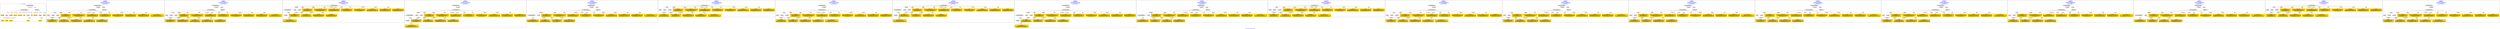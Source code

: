 digraph n0 {
fontcolor="blue"
remincross="true"
label="s25-s-oakland-museum-paintings.json"
subgraph cluster_0 {
label="1-correct model"
n2[style="filled",color="white",fillcolor="lightgray",label="CulturalHeritageObject1"];
n3[shape="plaintext",style="filled",fillcolor="gold",label="Date_made"];
n4[style="filled",color="white",fillcolor="lightgray",label="Person1"];
n5[shape="plaintext",style="filled",fillcolor="gold",label="Inscription"];
n6[shape="plaintext",style="filled",fillcolor="gold",label="Dimensions"];
n7[shape="plaintext",style="filled",fillcolor="gold",label="Subtype_of_Art"];
n8[shape="plaintext",style="filled",fillcolor="gold",label="Credit"];
n9[style="filled",color="white",fillcolor="lightgray",label="Concept1"];
n10[shape="plaintext",style="filled",fillcolor="gold",label="Title"];
n11[shape="plaintext",style="filled",fillcolor="gold",label="Accession_id"];
n12[style="filled",color="white",fillcolor="lightgray",label="Concept2"];
n13[shape="plaintext",style="filled",fillcolor="gold",label="birthDate"];
n14[shape="plaintext",style="filled",fillcolor="gold",label="deathDate"];
n15[shape="plaintext",style="filled",fillcolor="gold",label="ArtistName"];
n16[style="filled",color="white",fillcolor="lightgray",label="EuropeanaAggregation1"];
n17[style="filled",color="white",fillcolor="lightgray",label="WebResource1"];
n18[shape="plaintext",style="filled",fillcolor="gold",label="Pic_URL"];
n19[shape="plaintext",style="filled",fillcolor="gold",label="Keywords"];
n20[shape="plaintext",style="filled",fillcolor="gold",label="Type_of_Art"];
}
subgraph cluster_1 {
label="candidate 0\nlink coherence:1.0\nnode coherence:1.0\nconfidence:0.5318528593251114\nmapping score:0.6131817223391397\ncost:17.99939\n-precision:0.89-recall:0.89"
n22[style="filled",color="white",fillcolor="lightgray",label="CulturalHeritageObject1"];
n23[style="filled",color="white",fillcolor="lightgray",label="Person1"];
n24[style="filled",color="white",fillcolor="lightgray",label="Concept1"];
n25[style="filled",color="white",fillcolor="lightgray",label="Concept2"];
n26[style="filled",color="white",fillcolor="lightgray",label="EuropeanaAggregation1"];
n27[style="filled",color="white",fillcolor="lightgray",label="WebResource1"];
n28[shape="plaintext",style="filled",fillcolor="gold",label="Date_made\n[CulturalHeritageObject,created,0.45]\n[Person,dateOfDeath,0.264]\n[Person,dateOfBirth,0.211]\n[CulturalHeritageObject,title,0.075]"];
n29[shape="plaintext",style="filled",fillcolor="gold",label="deathDate\n[CulturalHeritageObject,created,0.444]\n[Person,dateOfDeath,0.233]\n[Person,dateOfBirth,0.214]\n[CulturalHeritageObject,title,0.109]"];
n30[shape="plaintext",style="filled",fillcolor="gold",label="Type_of_Art\n[Concept,prefLabel,0.54]\n[Person,biographicalInformation,0.236]\n[CulturalHeritageObject,description,0.134]\n[CulturalHeritageObject,title,0.09]"];
n31[shape="plaintext",style="filled",fillcolor="gold",label="Keywords\n[Concept,prefLabel,0.346]\n[Person,biographicalInformation,0.233]\n[CulturalHeritageObject,description,0.222]\n[CulturalHeritageObject,provenance,0.199]"];
n32[shape="plaintext",style="filled",fillcolor="gold",label="Accession_id\n[CulturalHeritageObject,accessionNumber,0.829]\n[CulturalHeritageObject,extent,0.107]\n[CulturalHeritageObject,medium,0.036]\n[Person,dateOfDeath,0.029]"];
n33[shape="plaintext",style="filled",fillcolor="gold",label="Inscription\n[CulturalHeritageObject,provenance,0.293]\n[CulturalHeritageObject,title,0.257]\n[CulturalHeritageObject,description,0.244]\n[Person,biographicalInformation,0.206]"];
n34[shape="plaintext",style="filled",fillcolor="gold",label="Subtype_of_Art\n[CulturalHeritageObject,medium,0.83]\n[CulturalHeritageObject,description,0.061]\n[Concept,prefLabel,0.056]\n[Person,biographicalInformation,0.053]"];
n35[shape="plaintext",style="filled",fillcolor="gold",label="Title\n[CulturalHeritageObject,title,0.463]\n[CulturalHeritageObject,description,0.283]\n[Person,biographicalInformation,0.151]\n[Concept,prefLabel,0.102]"];
n36[shape="plaintext",style="filled",fillcolor="gold",label="Credit\n[CulturalHeritageObject,provenance,0.722]\n[CulturalHeritageObject,title,0.103]\n[CulturalHeritageObject,description,0.1]\n[Person,biographicalInformation,0.075]"];
n37[shape="plaintext",style="filled",fillcolor="gold",label="birthDate\n[Person,dateOfBirth,0.342]\n[Person,dateOfDeath,0.322]\n[CulturalHeritageObject,created,0.29]\n[Person,biographicalInformation,0.046]"];
n38[shape="plaintext",style="filled",fillcolor="gold",label="Dimensions\n[CulturalHeritageObject,extent,0.755]\n[CulturalHeritageObject,description,0.115]\n[CulturalHeritageObject,provenance,0.081]\n[CulturalHeritageObject,title,0.049]"];
n39[shape="plaintext",style="filled",fillcolor="gold",label="Pic_URL\n[WebResource,classLink,0.712]\n[Document,classLink,0.26]\n[CulturalHeritageObject,accessionNumber,0.015]\n[CulturalHeritageObject,description,0.013]"];
n40[shape="plaintext",style="filled",fillcolor="gold",label="ArtistName\n[Person,nameOfThePerson,0.448]\n[CulturalHeritageObject,provenance,0.228]\n[CulturalHeritageObject,description,0.163]\n[CulturalHeritageObject,title,0.16]"];
}
subgraph cluster_2 {
label="candidate 1\nlink coherence:1.0\nnode coherence:1.0\nconfidence:0.5318528593251114\nmapping score:0.6131817223391397\ncost:17.99959\n-precision:0.83-recall:0.83"
n42[style="filled",color="white",fillcolor="lightgray",label="CulturalHeritageObject1"];
n43[style="filled",color="white",fillcolor="lightgray",label="Person2"];
n44[style="filled",color="white",fillcolor="lightgray",label="Concept1"];
n45[style="filled",color="white",fillcolor="lightgray",label="Concept2"];
n46[style="filled",color="white",fillcolor="lightgray",label="EuropeanaAggregation1"];
n47[style="filled",color="white",fillcolor="lightgray",label="WebResource1"];
n48[shape="plaintext",style="filled",fillcolor="gold",label="Date_made\n[CulturalHeritageObject,created,0.45]\n[Person,dateOfDeath,0.264]\n[Person,dateOfBirth,0.211]\n[CulturalHeritageObject,title,0.075]"];
n49[shape="plaintext",style="filled",fillcolor="gold",label="Type_of_Art\n[Concept,prefLabel,0.54]\n[Person,biographicalInformation,0.236]\n[CulturalHeritageObject,description,0.134]\n[CulturalHeritageObject,title,0.09]"];
n50[shape="plaintext",style="filled",fillcolor="gold",label="Keywords\n[Concept,prefLabel,0.346]\n[Person,biographicalInformation,0.233]\n[CulturalHeritageObject,description,0.222]\n[CulturalHeritageObject,provenance,0.199]"];
n51[shape="plaintext",style="filled",fillcolor="gold",label="deathDate\n[CulturalHeritageObject,created,0.444]\n[Person,dateOfDeath,0.233]\n[Person,dateOfBirth,0.214]\n[CulturalHeritageObject,title,0.109]"];
n52[shape="plaintext",style="filled",fillcolor="gold",label="Accession_id\n[CulturalHeritageObject,accessionNumber,0.829]\n[CulturalHeritageObject,extent,0.107]\n[CulturalHeritageObject,medium,0.036]\n[Person,dateOfDeath,0.029]"];
n53[shape="plaintext",style="filled",fillcolor="gold",label="Inscription\n[CulturalHeritageObject,provenance,0.293]\n[CulturalHeritageObject,title,0.257]\n[CulturalHeritageObject,description,0.244]\n[Person,biographicalInformation,0.206]"];
n54[shape="plaintext",style="filled",fillcolor="gold",label="Subtype_of_Art\n[CulturalHeritageObject,medium,0.83]\n[CulturalHeritageObject,description,0.061]\n[Concept,prefLabel,0.056]\n[Person,biographicalInformation,0.053]"];
n55[shape="plaintext",style="filled",fillcolor="gold",label="Title\n[CulturalHeritageObject,title,0.463]\n[CulturalHeritageObject,description,0.283]\n[Person,biographicalInformation,0.151]\n[Concept,prefLabel,0.102]"];
n56[shape="plaintext",style="filled",fillcolor="gold",label="Credit\n[CulturalHeritageObject,provenance,0.722]\n[CulturalHeritageObject,title,0.103]\n[CulturalHeritageObject,description,0.1]\n[Person,biographicalInformation,0.075]"];
n57[shape="plaintext",style="filled",fillcolor="gold",label="Dimensions\n[CulturalHeritageObject,extent,0.755]\n[CulturalHeritageObject,description,0.115]\n[CulturalHeritageObject,provenance,0.081]\n[CulturalHeritageObject,title,0.049]"];
n58[shape="plaintext",style="filled",fillcolor="gold",label="Pic_URL\n[WebResource,classLink,0.712]\n[Document,classLink,0.26]\n[CulturalHeritageObject,accessionNumber,0.015]\n[CulturalHeritageObject,description,0.013]"];
n59[shape="plaintext",style="filled",fillcolor="gold",label="ArtistName\n[Person,nameOfThePerson,0.448]\n[CulturalHeritageObject,provenance,0.228]\n[CulturalHeritageObject,description,0.163]\n[CulturalHeritageObject,title,0.16]"];
n60[shape="plaintext",style="filled",fillcolor="gold",label="birthDate\n[Person,dateOfBirth,0.342]\n[Person,dateOfDeath,0.322]\n[CulturalHeritageObject,created,0.29]\n[Person,biographicalInformation,0.046]"];
}
subgraph cluster_3 {
label="candidate 10\nlink coherence:1.0\nnode coherence:1.0\nconfidence:0.4913813268208923\nmapping score:0.6125117243249129\ncost:16.99971\n-precision:0.65-recall:0.61"
n62[style="filled",color="white",fillcolor="lightgray",label="CulturalHeritageObject1"];
n63[style="filled",color="white",fillcolor="lightgray",label="CulturalHeritageObject2"];
n64[style="filled",color="white",fillcolor="lightgray",label="Person1"];
n65[style="filled",color="white",fillcolor="lightgray",label="Concept1"];
n66[style="filled",color="white",fillcolor="lightgray",label="Document2"];
n67[shape="plaintext",style="filled",fillcolor="gold",label="Date_made\n[CulturalHeritageObject,created,0.45]\n[Person,dateOfDeath,0.264]\n[Person,dateOfBirth,0.211]\n[CulturalHeritageObject,title,0.075]"];
n68[shape="plaintext",style="filled",fillcolor="gold",label="deathDate\n[CulturalHeritageObject,created,0.444]\n[Person,dateOfDeath,0.233]\n[Person,dateOfBirth,0.214]\n[CulturalHeritageObject,title,0.109]"];
n69[shape="plaintext",style="filled",fillcolor="gold",label="Type_of_Art\n[Concept,prefLabel,0.54]\n[Person,biographicalInformation,0.236]\n[CulturalHeritageObject,description,0.134]\n[CulturalHeritageObject,title,0.09]"];
n70[shape="plaintext",style="filled",fillcolor="gold",label="Accession_id\n[CulturalHeritageObject,accessionNumber,0.829]\n[CulturalHeritageObject,extent,0.107]\n[CulturalHeritageObject,medium,0.036]\n[Person,dateOfDeath,0.029]"];
n71[shape="plaintext",style="filled",fillcolor="gold",label="Credit\n[CulturalHeritageObject,provenance,0.722]\n[CulturalHeritageObject,title,0.103]\n[CulturalHeritageObject,description,0.1]\n[Person,biographicalInformation,0.075]"];
n72[shape="plaintext",style="filled",fillcolor="gold",label="Subtype_of_Art\n[CulturalHeritageObject,medium,0.83]\n[CulturalHeritageObject,description,0.061]\n[Concept,prefLabel,0.056]\n[Person,biographicalInformation,0.053]"];
n73[shape="plaintext",style="filled",fillcolor="gold",label="Title\n[CulturalHeritageObject,title,0.463]\n[CulturalHeritageObject,description,0.283]\n[Person,biographicalInformation,0.151]\n[Concept,prefLabel,0.102]"];
n74[shape="plaintext",style="filled",fillcolor="gold",label="Keywords\n[Concept,prefLabel,0.346]\n[Person,biographicalInformation,0.233]\n[CulturalHeritageObject,description,0.222]\n[CulturalHeritageObject,provenance,0.199]"];
n75[shape="plaintext",style="filled",fillcolor="gold",label="Inscription\n[CulturalHeritageObject,provenance,0.293]\n[CulturalHeritageObject,title,0.257]\n[CulturalHeritageObject,description,0.244]\n[Person,biographicalInformation,0.206]"];
n76[shape="plaintext",style="filled",fillcolor="gold",label="birthDate\n[Person,dateOfBirth,0.342]\n[Person,dateOfDeath,0.322]\n[CulturalHeritageObject,created,0.29]\n[Person,biographicalInformation,0.046]"];
n77[shape="plaintext",style="filled",fillcolor="gold",label="Pic_URL\n[WebResource,classLink,0.712]\n[Document,classLink,0.26]\n[CulturalHeritageObject,accessionNumber,0.015]\n[CulturalHeritageObject,description,0.013]"];
n78[shape="plaintext",style="filled",fillcolor="gold",label="Dimensions\n[CulturalHeritageObject,extent,0.755]\n[CulturalHeritageObject,description,0.115]\n[CulturalHeritageObject,provenance,0.081]\n[CulturalHeritageObject,title,0.049]"];
n79[shape="plaintext",style="filled",fillcolor="gold",label="ArtistName\n[Person,nameOfThePerson,0.448]\n[CulturalHeritageObject,provenance,0.228]\n[CulturalHeritageObject,description,0.163]\n[CulturalHeritageObject,title,0.16]"];
}
subgraph cluster_4 {
label="candidate 11\nlink coherence:1.0\nnode coherence:1.0\nconfidence:0.4913813268208923\nmapping score:0.6125117243249129\ncost:17.99954\n-precision:0.67-recall:0.67"
n81[style="filled",color="white",fillcolor="lightgray",label="CulturalHeritageObject1"];
n82[style="filled",color="white",fillcolor="lightgray",label="CulturalHeritageObject2"];
n83[style="filled",color="white",fillcolor="lightgray",label="Person1"];
n84[style="filled",color="white",fillcolor="lightgray",label="Concept1"];
n85[style="filled",color="white",fillcolor="lightgray",label="Document2"];
n86[style="filled",color="white",fillcolor="lightgray",label="EuropeanaAggregation1"];
n87[shape="plaintext",style="filled",fillcolor="gold",label="Date_made\n[CulturalHeritageObject,created,0.45]\n[Person,dateOfDeath,0.264]\n[Person,dateOfBirth,0.211]\n[CulturalHeritageObject,title,0.075]"];
n88[shape="plaintext",style="filled",fillcolor="gold",label="deathDate\n[CulturalHeritageObject,created,0.444]\n[Person,dateOfDeath,0.233]\n[Person,dateOfBirth,0.214]\n[CulturalHeritageObject,title,0.109]"];
n89[shape="plaintext",style="filled",fillcolor="gold",label="Type_of_Art\n[Concept,prefLabel,0.54]\n[Person,biographicalInformation,0.236]\n[CulturalHeritageObject,description,0.134]\n[CulturalHeritageObject,title,0.09]"];
n90[shape="plaintext",style="filled",fillcolor="gold",label="Accession_id\n[CulturalHeritageObject,accessionNumber,0.829]\n[CulturalHeritageObject,extent,0.107]\n[CulturalHeritageObject,medium,0.036]\n[Person,dateOfDeath,0.029]"];
n91[shape="plaintext",style="filled",fillcolor="gold",label="Credit\n[CulturalHeritageObject,provenance,0.722]\n[CulturalHeritageObject,title,0.103]\n[CulturalHeritageObject,description,0.1]\n[Person,biographicalInformation,0.075]"];
n92[shape="plaintext",style="filled",fillcolor="gold",label="Subtype_of_Art\n[CulturalHeritageObject,medium,0.83]\n[CulturalHeritageObject,description,0.061]\n[Concept,prefLabel,0.056]\n[Person,biographicalInformation,0.053]"];
n93[shape="plaintext",style="filled",fillcolor="gold",label="Title\n[CulturalHeritageObject,title,0.463]\n[CulturalHeritageObject,description,0.283]\n[Person,biographicalInformation,0.151]\n[Concept,prefLabel,0.102]"];
n94[shape="plaintext",style="filled",fillcolor="gold",label="Keywords\n[Concept,prefLabel,0.346]\n[Person,biographicalInformation,0.233]\n[CulturalHeritageObject,description,0.222]\n[CulturalHeritageObject,provenance,0.199]"];
n95[shape="plaintext",style="filled",fillcolor="gold",label="Inscription\n[CulturalHeritageObject,provenance,0.293]\n[CulturalHeritageObject,title,0.257]\n[CulturalHeritageObject,description,0.244]\n[Person,biographicalInformation,0.206]"];
n96[shape="plaintext",style="filled",fillcolor="gold",label="birthDate\n[Person,dateOfBirth,0.342]\n[Person,dateOfDeath,0.322]\n[CulturalHeritageObject,created,0.29]\n[Person,biographicalInformation,0.046]"];
n97[shape="plaintext",style="filled",fillcolor="gold",label="Pic_URL\n[WebResource,classLink,0.712]\n[Document,classLink,0.26]\n[CulturalHeritageObject,accessionNumber,0.015]\n[CulturalHeritageObject,description,0.013]"];
n98[shape="plaintext",style="filled",fillcolor="gold",label="Dimensions\n[CulturalHeritageObject,extent,0.755]\n[CulturalHeritageObject,description,0.115]\n[CulturalHeritageObject,provenance,0.081]\n[CulturalHeritageObject,title,0.049]"];
n99[shape="plaintext",style="filled",fillcolor="gold",label="ArtistName\n[Person,nameOfThePerson,0.448]\n[CulturalHeritageObject,provenance,0.228]\n[CulturalHeritageObject,description,0.163]\n[CulturalHeritageObject,title,0.16]"];
}
subgraph cluster_5 {
label="candidate 12\nlink coherence:1.0\nnode coherence:1.0\nconfidence:0.4885542337385548\nmapping score:0.6115693599641338\ncost:16.99942\n-precision:0.65-recall:0.61"
n101[style="filled",color="white",fillcolor="lightgray",label="CulturalHeritageObject1"];
n102[style="filled",color="white",fillcolor="lightgray",label="CulturalHeritageObject2"];
n103[style="filled",color="white",fillcolor="lightgray",label="Person1"];
n104[style="filled",color="white",fillcolor="lightgray",label="EuropeanaAggregation1"];
n105[style="filled",color="white",fillcolor="lightgray",label="WebResource1"];
n106[shape="plaintext",style="filled",fillcolor="gold",label="Date_made\n[CulturalHeritageObject,created,0.45]\n[Person,dateOfDeath,0.264]\n[Person,dateOfBirth,0.211]\n[CulturalHeritageObject,title,0.075]"];
n107[shape="plaintext",style="filled",fillcolor="gold",label="Type_of_Art\n[Concept,prefLabel,0.54]\n[Person,biographicalInformation,0.236]\n[CulturalHeritageObject,description,0.134]\n[CulturalHeritageObject,title,0.09]"];
n108[shape="plaintext",style="filled",fillcolor="gold",label="birthDate\n[Person,dateOfBirth,0.342]\n[Person,dateOfDeath,0.322]\n[CulturalHeritageObject,created,0.29]\n[Person,biographicalInformation,0.046]"];
n109[shape="plaintext",style="filled",fillcolor="gold",label="Accession_id\n[CulturalHeritageObject,accessionNumber,0.829]\n[CulturalHeritageObject,extent,0.107]\n[CulturalHeritageObject,medium,0.036]\n[Person,dateOfDeath,0.029]"];
n110[shape="plaintext",style="filled",fillcolor="gold",label="Credit\n[CulturalHeritageObject,provenance,0.722]\n[CulturalHeritageObject,title,0.103]\n[CulturalHeritageObject,description,0.1]\n[Person,biographicalInformation,0.075]"];
n111[shape="plaintext",style="filled",fillcolor="gold",label="Subtype_of_Art\n[CulturalHeritageObject,medium,0.83]\n[CulturalHeritageObject,description,0.061]\n[Concept,prefLabel,0.056]\n[Person,biographicalInformation,0.053]"];
n112[shape="plaintext",style="filled",fillcolor="gold",label="Title\n[CulturalHeritageObject,title,0.463]\n[CulturalHeritageObject,description,0.283]\n[Person,biographicalInformation,0.151]\n[Concept,prefLabel,0.102]"];
n113[shape="plaintext",style="filled",fillcolor="gold",label="Keywords\n[Concept,prefLabel,0.346]\n[Person,biographicalInformation,0.233]\n[CulturalHeritageObject,description,0.222]\n[CulturalHeritageObject,provenance,0.199]"];
n114[shape="plaintext",style="filled",fillcolor="gold",label="Inscription\n[CulturalHeritageObject,provenance,0.293]\n[CulturalHeritageObject,title,0.257]\n[CulturalHeritageObject,description,0.244]\n[Person,biographicalInformation,0.206]"];
n115[shape="plaintext",style="filled",fillcolor="gold",label="deathDate\n[CulturalHeritageObject,created,0.444]\n[Person,dateOfDeath,0.233]\n[Person,dateOfBirth,0.214]\n[CulturalHeritageObject,title,0.109]"];
n116[shape="plaintext",style="filled",fillcolor="gold",label="Dimensions\n[CulturalHeritageObject,extent,0.755]\n[CulturalHeritageObject,description,0.115]\n[CulturalHeritageObject,provenance,0.081]\n[CulturalHeritageObject,title,0.049]"];
n117[shape="plaintext",style="filled",fillcolor="gold",label="Pic_URL\n[WebResource,classLink,0.712]\n[Document,classLink,0.26]\n[CulturalHeritageObject,accessionNumber,0.015]\n[CulturalHeritageObject,description,0.013]"];
n118[shape="plaintext",style="filled",fillcolor="gold",label="ArtistName\n[Person,nameOfThePerson,0.448]\n[CulturalHeritageObject,provenance,0.228]\n[CulturalHeritageObject,description,0.163]\n[CulturalHeritageObject,title,0.16]"];
}
subgraph cluster_6 {
label="candidate 13\nlink coherence:1.0\nnode coherence:1.0\nconfidence:0.48838978133024463\nmapping score:0.6115145424946969\ncost:15.99971\n-precision:0.56-recall:0.5"
n120[style="filled",color="white",fillcolor="lightgray",label="CulturalHeritageObject1"];
n121[style="filled",color="white",fillcolor="lightgray",label="Person1"];
n122[style="filled",color="white",fillcolor="lightgray",label="Concept1"];
n123[style="filled",color="white",fillcolor="lightgray",label="Document1"];
n124[shape="plaintext",style="filled",fillcolor="gold",label="Date_made\n[CulturalHeritageObject,created,0.45]\n[Person,dateOfDeath,0.264]\n[Person,dateOfBirth,0.211]\n[CulturalHeritageObject,title,0.075]"];
n125[shape="plaintext",style="filled",fillcolor="gold",label="birthDate\n[Person,dateOfBirth,0.342]\n[Person,dateOfDeath,0.322]\n[CulturalHeritageObject,created,0.29]\n[Person,biographicalInformation,0.046]"];
n126[shape="plaintext",style="filled",fillcolor="gold",label="Type_of_Art\n[Concept,prefLabel,0.54]\n[Person,biographicalInformation,0.236]\n[CulturalHeritageObject,description,0.134]\n[CulturalHeritageObject,title,0.09]"];
n127[shape="plaintext",style="filled",fillcolor="gold",label="Accession_id\n[CulturalHeritageObject,accessionNumber,0.829]\n[CulturalHeritageObject,extent,0.107]\n[CulturalHeritageObject,medium,0.036]\n[Person,dateOfDeath,0.029]"];
n128[shape="plaintext",style="filled",fillcolor="gold",label="Credit\n[CulturalHeritageObject,provenance,0.722]\n[CulturalHeritageObject,title,0.103]\n[CulturalHeritageObject,description,0.1]\n[Person,biographicalInformation,0.075]"];
n129[shape="plaintext",style="filled",fillcolor="gold",label="Subtype_of_Art\n[CulturalHeritageObject,medium,0.83]\n[CulturalHeritageObject,description,0.061]\n[Concept,prefLabel,0.056]\n[Person,biographicalInformation,0.053]"];
n130[shape="plaintext",style="filled",fillcolor="gold",label="Title\n[CulturalHeritageObject,title,0.463]\n[CulturalHeritageObject,description,0.283]\n[Person,biographicalInformation,0.151]\n[Concept,prefLabel,0.102]"];
n131[shape="plaintext",style="filled",fillcolor="gold",label="Keywords\n[Concept,prefLabel,0.346]\n[Person,biographicalInformation,0.233]\n[CulturalHeritageObject,description,0.222]\n[CulturalHeritageObject,provenance,0.199]"];
n132[shape="plaintext",style="filled",fillcolor="gold",label="Inscription\n[CulturalHeritageObject,provenance,0.293]\n[CulturalHeritageObject,title,0.257]\n[CulturalHeritageObject,description,0.244]\n[Person,biographicalInformation,0.206]"];
n133[shape="plaintext",style="filled",fillcolor="gold",label="deathDate\n[CulturalHeritageObject,created,0.444]\n[Person,dateOfDeath,0.233]\n[Person,dateOfBirth,0.214]\n[CulturalHeritageObject,title,0.109]"];
n134[shape="plaintext",style="filled",fillcolor="gold",label="Dimensions\n[CulturalHeritageObject,extent,0.755]\n[CulturalHeritageObject,description,0.115]\n[CulturalHeritageObject,provenance,0.081]\n[CulturalHeritageObject,title,0.049]"];
n135[shape="plaintext",style="filled",fillcolor="gold",label="Pic_URL\n[WebResource,classLink,0.712]\n[Document,classLink,0.26]\n[CulturalHeritageObject,accessionNumber,0.015]\n[CulturalHeritageObject,description,0.013]"];
n136[shape="plaintext",style="filled",fillcolor="gold",label="ArtistName\n[Person,nameOfThePerson,0.448]\n[CulturalHeritageObject,provenance,0.228]\n[CulturalHeritageObject,description,0.163]\n[CulturalHeritageObject,title,0.16]"];
}
subgraph cluster_7 {
label="candidate 14\nlink coherence:1.0\nnode coherence:1.0\nconfidence:0.48838978133024463\nmapping score:0.6115145424946969\ncost:16.99954\n-precision:0.59-recall:0.56"
n138[style="filled",color="white",fillcolor="lightgray",label="CulturalHeritageObject1"];
n139[style="filled",color="white",fillcolor="lightgray",label="Person1"];
n140[style="filled",color="white",fillcolor="lightgray",label="Concept1"];
n141[style="filled",color="white",fillcolor="lightgray",label="Document1"];
n142[style="filled",color="white",fillcolor="lightgray",label="EuropeanaAggregation1"];
n143[shape="plaintext",style="filled",fillcolor="gold",label="Date_made\n[CulturalHeritageObject,created,0.45]\n[Person,dateOfDeath,0.264]\n[Person,dateOfBirth,0.211]\n[CulturalHeritageObject,title,0.075]"];
n144[shape="plaintext",style="filled",fillcolor="gold",label="birthDate\n[Person,dateOfBirth,0.342]\n[Person,dateOfDeath,0.322]\n[CulturalHeritageObject,created,0.29]\n[Person,biographicalInformation,0.046]"];
n145[shape="plaintext",style="filled",fillcolor="gold",label="Type_of_Art\n[Concept,prefLabel,0.54]\n[Person,biographicalInformation,0.236]\n[CulturalHeritageObject,description,0.134]\n[CulturalHeritageObject,title,0.09]"];
n146[shape="plaintext",style="filled",fillcolor="gold",label="Accession_id\n[CulturalHeritageObject,accessionNumber,0.829]\n[CulturalHeritageObject,extent,0.107]\n[CulturalHeritageObject,medium,0.036]\n[Person,dateOfDeath,0.029]"];
n147[shape="plaintext",style="filled",fillcolor="gold",label="Credit\n[CulturalHeritageObject,provenance,0.722]\n[CulturalHeritageObject,title,0.103]\n[CulturalHeritageObject,description,0.1]\n[Person,biographicalInformation,0.075]"];
n148[shape="plaintext",style="filled",fillcolor="gold",label="Subtype_of_Art\n[CulturalHeritageObject,medium,0.83]\n[CulturalHeritageObject,description,0.061]\n[Concept,prefLabel,0.056]\n[Person,biographicalInformation,0.053]"];
n149[shape="plaintext",style="filled",fillcolor="gold",label="Title\n[CulturalHeritageObject,title,0.463]\n[CulturalHeritageObject,description,0.283]\n[Person,biographicalInformation,0.151]\n[Concept,prefLabel,0.102]"];
n150[shape="plaintext",style="filled",fillcolor="gold",label="Keywords\n[Concept,prefLabel,0.346]\n[Person,biographicalInformation,0.233]\n[CulturalHeritageObject,description,0.222]\n[CulturalHeritageObject,provenance,0.199]"];
n151[shape="plaintext",style="filled",fillcolor="gold",label="Inscription\n[CulturalHeritageObject,provenance,0.293]\n[CulturalHeritageObject,title,0.257]\n[CulturalHeritageObject,description,0.244]\n[Person,biographicalInformation,0.206]"];
n152[shape="plaintext",style="filled",fillcolor="gold",label="deathDate\n[CulturalHeritageObject,created,0.444]\n[Person,dateOfDeath,0.233]\n[Person,dateOfBirth,0.214]\n[CulturalHeritageObject,title,0.109]"];
n153[shape="plaintext",style="filled",fillcolor="gold",label="Dimensions\n[CulturalHeritageObject,extent,0.755]\n[CulturalHeritageObject,description,0.115]\n[CulturalHeritageObject,provenance,0.081]\n[CulturalHeritageObject,title,0.049]"];
n154[shape="plaintext",style="filled",fillcolor="gold",label="Pic_URL\n[WebResource,classLink,0.712]\n[Document,classLink,0.26]\n[CulturalHeritageObject,accessionNumber,0.015]\n[CulturalHeritageObject,description,0.013]"];
n155[shape="plaintext",style="filled",fillcolor="gold",label="ArtistName\n[Person,nameOfThePerson,0.448]\n[CulturalHeritageObject,provenance,0.228]\n[CulturalHeritageObject,description,0.163]\n[CulturalHeritageObject,title,0.16]"];
}
subgraph cluster_8 {
label="candidate 15\nlink coherence:1.0\nnode coherence:1.0\nconfidence:0.48838978133024463\nmapping score:0.6115145424946969\ncost:16.99971\n-precision:0.53-recall:0.5"
n157[style="filled",color="white",fillcolor="lightgray",label="CulturalHeritageObject1"];
n158[style="filled",color="white",fillcolor="lightgray",label="CulturalHeritageObject2"];
n159[style="filled",color="white",fillcolor="lightgray",label="Person1"];
n160[style="filled",color="white",fillcolor="lightgray",label="Concept1"];
n161[style="filled",color="white",fillcolor="lightgray",label="Document2"];
n162[shape="plaintext",style="filled",fillcolor="gold",label="Date_made\n[CulturalHeritageObject,created,0.45]\n[Person,dateOfDeath,0.264]\n[Person,dateOfBirth,0.211]\n[CulturalHeritageObject,title,0.075]"];
n163[shape="plaintext",style="filled",fillcolor="gold",label="birthDate\n[Person,dateOfBirth,0.342]\n[Person,dateOfDeath,0.322]\n[CulturalHeritageObject,created,0.29]\n[Person,biographicalInformation,0.046]"];
n164[shape="plaintext",style="filled",fillcolor="gold",label="Type_of_Art\n[Concept,prefLabel,0.54]\n[Person,biographicalInformation,0.236]\n[CulturalHeritageObject,description,0.134]\n[CulturalHeritageObject,title,0.09]"];
n165[shape="plaintext",style="filled",fillcolor="gold",label="Accession_id\n[CulturalHeritageObject,accessionNumber,0.829]\n[CulturalHeritageObject,extent,0.107]\n[CulturalHeritageObject,medium,0.036]\n[Person,dateOfDeath,0.029]"];
n166[shape="plaintext",style="filled",fillcolor="gold",label="Credit\n[CulturalHeritageObject,provenance,0.722]\n[CulturalHeritageObject,title,0.103]\n[CulturalHeritageObject,description,0.1]\n[Person,biographicalInformation,0.075]"];
n167[shape="plaintext",style="filled",fillcolor="gold",label="Subtype_of_Art\n[CulturalHeritageObject,medium,0.83]\n[CulturalHeritageObject,description,0.061]\n[Concept,prefLabel,0.056]\n[Person,biographicalInformation,0.053]"];
n168[shape="plaintext",style="filled",fillcolor="gold",label="Title\n[CulturalHeritageObject,title,0.463]\n[CulturalHeritageObject,description,0.283]\n[Person,biographicalInformation,0.151]\n[Concept,prefLabel,0.102]"];
n169[shape="plaintext",style="filled",fillcolor="gold",label="Keywords\n[Concept,prefLabel,0.346]\n[Person,biographicalInformation,0.233]\n[CulturalHeritageObject,description,0.222]\n[CulturalHeritageObject,provenance,0.199]"];
n170[shape="plaintext",style="filled",fillcolor="gold",label="Inscription\n[CulturalHeritageObject,provenance,0.293]\n[CulturalHeritageObject,title,0.257]\n[CulturalHeritageObject,description,0.244]\n[Person,biographicalInformation,0.206]"];
n171[shape="plaintext",style="filled",fillcolor="gold",label="deathDate\n[CulturalHeritageObject,created,0.444]\n[Person,dateOfDeath,0.233]\n[Person,dateOfBirth,0.214]\n[CulturalHeritageObject,title,0.109]"];
n172[shape="plaintext",style="filled",fillcolor="gold",label="Pic_URL\n[WebResource,classLink,0.712]\n[Document,classLink,0.26]\n[CulturalHeritageObject,accessionNumber,0.015]\n[CulturalHeritageObject,description,0.013]"];
n173[shape="plaintext",style="filled",fillcolor="gold",label="Dimensions\n[CulturalHeritageObject,extent,0.755]\n[CulturalHeritageObject,description,0.115]\n[CulturalHeritageObject,provenance,0.081]\n[CulturalHeritageObject,title,0.049]"];
n174[shape="plaintext",style="filled",fillcolor="gold",label="ArtistName\n[Person,nameOfThePerson,0.448]\n[CulturalHeritageObject,provenance,0.228]\n[CulturalHeritageObject,description,0.163]\n[CulturalHeritageObject,title,0.16]"];
}
subgraph cluster_9 {
label="candidate 16\nlink coherence:1.0\nnode coherence:1.0\nconfidence:0.48838978133024463\nmapping score:0.6115145424946969\ncost:17.99954\n-precision:0.56-recall:0.56"
n176[style="filled",color="white",fillcolor="lightgray",label="CulturalHeritageObject1"];
n177[style="filled",color="white",fillcolor="lightgray",label="CulturalHeritageObject2"];
n178[style="filled",color="white",fillcolor="lightgray",label="Person1"];
n179[style="filled",color="white",fillcolor="lightgray",label="Concept1"];
n180[style="filled",color="white",fillcolor="lightgray",label="Document2"];
n181[style="filled",color="white",fillcolor="lightgray",label="EuropeanaAggregation1"];
n182[shape="plaintext",style="filled",fillcolor="gold",label="Date_made\n[CulturalHeritageObject,created,0.45]\n[Person,dateOfDeath,0.264]\n[Person,dateOfBirth,0.211]\n[CulturalHeritageObject,title,0.075]"];
n183[shape="plaintext",style="filled",fillcolor="gold",label="birthDate\n[Person,dateOfBirth,0.342]\n[Person,dateOfDeath,0.322]\n[CulturalHeritageObject,created,0.29]\n[Person,biographicalInformation,0.046]"];
n184[shape="plaintext",style="filled",fillcolor="gold",label="Type_of_Art\n[Concept,prefLabel,0.54]\n[Person,biographicalInformation,0.236]\n[CulturalHeritageObject,description,0.134]\n[CulturalHeritageObject,title,0.09]"];
n185[shape="plaintext",style="filled",fillcolor="gold",label="Accession_id\n[CulturalHeritageObject,accessionNumber,0.829]\n[CulturalHeritageObject,extent,0.107]\n[CulturalHeritageObject,medium,0.036]\n[Person,dateOfDeath,0.029]"];
n186[shape="plaintext",style="filled",fillcolor="gold",label="Credit\n[CulturalHeritageObject,provenance,0.722]\n[CulturalHeritageObject,title,0.103]\n[CulturalHeritageObject,description,0.1]\n[Person,biographicalInformation,0.075]"];
n187[shape="plaintext",style="filled",fillcolor="gold",label="Subtype_of_Art\n[CulturalHeritageObject,medium,0.83]\n[CulturalHeritageObject,description,0.061]\n[Concept,prefLabel,0.056]\n[Person,biographicalInformation,0.053]"];
n188[shape="plaintext",style="filled",fillcolor="gold",label="Title\n[CulturalHeritageObject,title,0.463]\n[CulturalHeritageObject,description,0.283]\n[Person,biographicalInformation,0.151]\n[Concept,prefLabel,0.102]"];
n189[shape="plaintext",style="filled",fillcolor="gold",label="Keywords\n[Concept,prefLabel,0.346]\n[Person,biographicalInformation,0.233]\n[CulturalHeritageObject,description,0.222]\n[CulturalHeritageObject,provenance,0.199]"];
n190[shape="plaintext",style="filled",fillcolor="gold",label="Inscription\n[CulturalHeritageObject,provenance,0.293]\n[CulturalHeritageObject,title,0.257]\n[CulturalHeritageObject,description,0.244]\n[Person,biographicalInformation,0.206]"];
n191[shape="plaintext",style="filled",fillcolor="gold",label="deathDate\n[CulturalHeritageObject,created,0.444]\n[Person,dateOfDeath,0.233]\n[Person,dateOfBirth,0.214]\n[CulturalHeritageObject,title,0.109]"];
n192[shape="plaintext",style="filled",fillcolor="gold",label="Pic_URL\n[WebResource,classLink,0.712]\n[Document,classLink,0.26]\n[CulturalHeritageObject,accessionNumber,0.015]\n[CulturalHeritageObject,description,0.013]"];
n193[shape="plaintext",style="filled",fillcolor="gold",label="Dimensions\n[CulturalHeritageObject,extent,0.755]\n[CulturalHeritageObject,description,0.115]\n[CulturalHeritageObject,provenance,0.081]\n[CulturalHeritageObject,title,0.049]"];
n194[shape="plaintext",style="filled",fillcolor="gold",label="ArtistName\n[Person,nameOfThePerson,0.448]\n[CulturalHeritageObject,provenance,0.228]\n[CulturalHeritageObject,description,0.163]\n[CulturalHeritageObject,title,0.16]"];
}
subgraph cluster_10 {
label="candidate 17\nlink coherence:1.0\nnode coherence:1.0\nconfidence:0.48595059502699783\nmapping score:0.6107014803936147\ncost:16.99942\n-precision:0.82-recall:0.78"
n196[style="filled",color="white",fillcolor="lightgray",label="CulturalHeritageObject1"];
n197[style="filled",color="white",fillcolor="lightgray",label="CulturalHeritageObject2"];
n198[style="filled",color="white",fillcolor="lightgray",label="Person1"];
n199[style="filled",color="white",fillcolor="lightgray",label="EuropeanaAggregation1"];
n200[style="filled",color="white",fillcolor="lightgray",label="WebResource1"];
n201[shape="plaintext",style="filled",fillcolor="gold",label="Date_made\n[CulturalHeritageObject,created,0.45]\n[Person,dateOfDeath,0.264]\n[Person,dateOfBirth,0.211]\n[CulturalHeritageObject,title,0.075]"];
n202[shape="plaintext",style="filled",fillcolor="gold",label="Type_of_Art\n[Concept,prefLabel,0.54]\n[Person,biographicalInformation,0.236]\n[CulturalHeritageObject,description,0.134]\n[CulturalHeritageObject,title,0.09]"];
n203[shape="plaintext",style="filled",fillcolor="gold",label="deathDate\n[CulturalHeritageObject,created,0.444]\n[Person,dateOfDeath,0.233]\n[Person,dateOfBirth,0.214]\n[CulturalHeritageObject,title,0.109]"];
n204[shape="plaintext",style="filled",fillcolor="gold",label="Accession_id\n[CulturalHeritageObject,accessionNumber,0.829]\n[CulturalHeritageObject,extent,0.107]\n[CulturalHeritageObject,medium,0.036]\n[Person,dateOfDeath,0.029]"];
n205[shape="plaintext",style="filled",fillcolor="gold",label="Inscription\n[CulturalHeritageObject,provenance,0.293]\n[CulturalHeritageObject,title,0.257]\n[CulturalHeritageObject,description,0.244]\n[Person,biographicalInformation,0.206]"];
n206[shape="plaintext",style="filled",fillcolor="gold",label="Subtype_of_Art\n[CulturalHeritageObject,medium,0.83]\n[CulturalHeritageObject,description,0.061]\n[Concept,prefLabel,0.056]\n[Person,biographicalInformation,0.053]"];
n207[shape="plaintext",style="filled",fillcolor="gold",label="Title\n[CulturalHeritageObject,title,0.463]\n[CulturalHeritageObject,description,0.283]\n[Person,biographicalInformation,0.151]\n[Concept,prefLabel,0.102]"];
n208[shape="plaintext",style="filled",fillcolor="gold",label="Keywords\n[Concept,prefLabel,0.346]\n[Person,biographicalInformation,0.233]\n[CulturalHeritageObject,description,0.222]\n[CulturalHeritageObject,provenance,0.199]"];
n209[shape="plaintext",style="filled",fillcolor="gold",label="Credit\n[CulturalHeritageObject,provenance,0.722]\n[CulturalHeritageObject,title,0.103]\n[CulturalHeritageObject,description,0.1]\n[Person,biographicalInformation,0.075]"];
n210[shape="plaintext",style="filled",fillcolor="gold",label="birthDate\n[Person,dateOfBirth,0.342]\n[Person,dateOfDeath,0.322]\n[CulturalHeritageObject,created,0.29]\n[Person,biographicalInformation,0.046]"];
n211[shape="plaintext",style="filled",fillcolor="gold",label="Dimensions\n[CulturalHeritageObject,extent,0.755]\n[CulturalHeritageObject,description,0.115]\n[CulturalHeritageObject,provenance,0.081]\n[CulturalHeritageObject,title,0.049]"];
n212[shape="plaintext",style="filled",fillcolor="gold",label="Pic_URL\n[WebResource,classLink,0.712]\n[Document,classLink,0.26]\n[CulturalHeritageObject,accessionNumber,0.015]\n[CulturalHeritageObject,description,0.013]"];
n213[shape="plaintext",style="filled",fillcolor="gold",label="ArtistName\n[Person,nameOfThePerson,0.448]\n[CulturalHeritageObject,provenance,0.228]\n[CulturalHeritageObject,description,0.163]\n[CulturalHeritageObject,title,0.16]"];
}
subgraph cluster_11 {
label="candidate 18\nlink coherence:1.0\nnode coherence:1.0\nconfidence:0.48578614261868763\nmapping score:0.6106466629241779\ncost:15.99971\n-precision:0.75-recall:0.67"
n215[style="filled",color="white",fillcolor="lightgray",label="CulturalHeritageObject1"];
n216[style="filled",color="white",fillcolor="lightgray",label="Person1"];
n217[style="filled",color="white",fillcolor="lightgray",label="Concept1"];
n218[style="filled",color="white",fillcolor="lightgray",label="Document1"];
n219[shape="plaintext",style="filled",fillcolor="gold",label="Date_made\n[CulturalHeritageObject,created,0.45]\n[Person,dateOfDeath,0.264]\n[Person,dateOfBirth,0.211]\n[CulturalHeritageObject,title,0.075]"];
n220[shape="plaintext",style="filled",fillcolor="gold",label="deathDate\n[CulturalHeritageObject,created,0.444]\n[Person,dateOfDeath,0.233]\n[Person,dateOfBirth,0.214]\n[CulturalHeritageObject,title,0.109]"];
n221[shape="plaintext",style="filled",fillcolor="gold",label="Type_of_Art\n[Concept,prefLabel,0.54]\n[Person,biographicalInformation,0.236]\n[CulturalHeritageObject,description,0.134]\n[CulturalHeritageObject,title,0.09]"];
n222[shape="plaintext",style="filled",fillcolor="gold",label="Accession_id\n[CulturalHeritageObject,accessionNumber,0.829]\n[CulturalHeritageObject,extent,0.107]\n[CulturalHeritageObject,medium,0.036]\n[Person,dateOfDeath,0.029]"];
n223[shape="plaintext",style="filled",fillcolor="gold",label="Inscription\n[CulturalHeritageObject,provenance,0.293]\n[CulturalHeritageObject,title,0.257]\n[CulturalHeritageObject,description,0.244]\n[Person,biographicalInformation,0.206]"];
n224[shape="plaintext",style="filled",fillcolor="gold",label="Subtype_of_Art\n[CulturalHeritageObject,medium,0.83]\n[CulturalHeritageObject,description,0.061]\n[Concept,prefLabel,0.056]\n[Person,biographicalInformation,0.053]"];
n225[shape="plaintext",style="filled",fillcolor="gold",label="Title\n[CulturalHeritageObject,title,0.463]\n[CulturalHeritageObject,description,0.283]\n[Person,biographicalInformation,0.151]\n[Concept,prefLabel,0.102]"];
n226[shape="plaintext",style="filled",fillcolor="gold",label="Keywords\n[Concept,prefLabel,0.346]\n[Person,biographicalInformation,0.233]\n[CulturalHeritageObject,description,0.222]\n[CulturalHeritageObject,provenance,0.199]"];
n227[shape="plaintext",style="filled",fillcolor="gold",label="Credit\n[CulturalHeritageObject,provenance,0.722]\n[CulturalHeritageObject,title,0.103]\n[CulturalHeritageObject,description,0.1]\n[Person,biographicalInformation,0.075]"];
n228[shape="plaintext",style="filled",fillcolor="gold",label="birthDate\n[Person,dateOfBirth,0.342]\n[Person,dateOfDeath,0.322]\n[CulturalHeritageObject,created,0.29]\n[Person,biographicalInformation,0.046]"];
n229[shape="plaintext",style="filled",fillcolor="gold",label="Dimensions\n[CulturalHeritageObject,extent,0.755]\n[CulturalHeritageObject,description,0.115]\n[CulturalHeritageObject,provenance,0.081]\n[CulturalHeritageObject,title,0.049]"];
n230[shape="plaintext",style="filled",fillcolor="gold",label="Pic_URL\n[WebResource,classLink,0.712]\n[Document,classLink,0.26]\n[CulturalHeritageObject,accessionNumber,0.015]\n[CulturalHeritageObject,description,0.013]"];
n231[shape="plaintext",style="filled",fillcolor="gold",label="ArtistName\n[Person,nameOfThePerson,0.448]\n[CulturalHeritageObject,provenance,0.228]\n[CulturalHeritageObject,description,0.163]\n[CulturalHeritageObject,title,0.16]"];
}
subgraph cluster_12 {
label="candidate 19\nlink coherence:1.0\nnode coherence:1.0\nconfidence:0.48578614261868763\nmapping score:0.6106466629241779\ncost:16.99954\n-precision:0.76-recall:0.72"
n233[style="filled",color="white",fillcolor="lightgray",label="CulturalHeritageObject1"];
n234[style="filled",color="white",fillcolor="lightgray",label="Person1"];
n235[style="filled",color="white",fillcolor="lightgray",label="Concept1"];
n236[style="filled",color="white",fillcolor="lightgray",label="Document1"];
n237[style="filled",color="white",fillcolor="lightgray",label="EuropeanaAggregation1"];
n238[shape="plaintext",style="filled",fillcolor="gold",label="Date_made\n[CulturalHeritageObject,created,0.45]\n[Person,dateOfDeath,0.264]\n[Person,dateOfBirth,0.211]\n[CulturalHeritageObject,title,0.075]"];
n239[shape="plaintext",style="filled",fillcolor="gold",label="deathDate\n[CulturalHeritageObject,created,0.444]\n[Person,dateOfDeath,0.233]\n[Person,dateOfBirth,0.214]\n[CulturalHeritageObject,title,0.109]"];
n240[shape="plaintext",style="filled",fillcolor="gold",label="Type_of_Art\n[Concept,prefLabel,0.54]\n[Person,biographicalInformation,0.236]\n[CulturalHeritageObject,description,0.134]\n[CulturalHeritageObject,title,0.09]"];
n241[shape="plaintext",style="filled",fillcolor="gold",label="Accession_id\n[CulturalHeritageObject,accessionNumber,0.829]\n[CulturalHeritageObject,extent,0.107]\n[CulturalHeritageObject,medium,0.036]\n[Person,dateOfDeath,0.029]"];
n242[shape="plaintext",style="filled",fillcolor="gold",label="Inscription\n[CulturalHeritageObject,provenance,0.293]\n[CulturalHeritageObject,title,0.257]\n[CulturalHeritageObject,description,0.244]\n[Person,biographicalInformation,0.206]"];
n243[shape="plaintext",style="filled",fillcolor="gold",label="Subtype_of_Art\n[CulturalHeritageObject,medium,0.83]\n[CulturalHeritageObject,description,0.061]\n[Concept,prefLabel,0.056]\n[Person,biographicalInformation,0.053]"];
n244[shape="plaintext",style="filled",fillcolor="gold",label="Title\n[CulturalHeritageObject,title,0.463]\n[CulturalHeritageObject,description,0.283]\n[Person,biographicalInformation,0.151]\n[Concept,prefLabel,0.102]"];
n245[shape="plaintext",style="filled",fillcolor="gold",label="Keywords\n[Concept,prefLabel,0.346]\n[Person,biographicalInformation,0.233]\n[CulturalHeritageObject,description,0.222]\n[CulturalHeritageObject,provenance,0.199]"];
n246[shape="plaintext",style="filled",fillcolor="gold",label="Credit\n[CulturalHeritageObject,provenance,0.722]\n[CulturalHeritageObject,title,0.103]\n[CulturalHeritageObject,description,0.1]\n[Person,biographicalInformation,0.075]"];
n247[shape="plaintext",style="filled",fillcolor="gold",label="birthDate\n[Person,dateOfBirth,0.342]\n[Person,dateOfDeath,0.322]\n[CulturalHeritageObject,created,0.29]\n[Person,biographicalInformation,0.046]"];
n248[shape="plaintext",style="filled",fillcolor="gold",label="Dimensions\n[CulturalHeritageObject,extent,0.755]\n[CulturalHeritageObject,description,0.115]\n[CulturalHeritageObject,provenance,0.081]\n[CulturalHeritageObject,title,0.049]"];
n249[shape="plaintext",style="filled",fillcolor="gold",label="Pic_URL\n[WebResource,classLink,0.712]\n[Document,classLink,0.26]\n[CulturalHeritageObject,accessionNumber,0.015]\n[CulturalHeritageObject,description,0.013]"];
n250[shape="plaintext",style="filled",fillcolor="gold",label="ArtistName\n[Person,nameOfThePerson,0.448]\n[CulturalHeritageObject,provenance,0.228]\n[CulturalHeritageObject,description,0.163]\n[CulturalHeritageObject,title,0.16]"];
}
subgraph cluster_13 {
label="candidate 2\nlink coherence:1.0\nnode coherence:1.0\nconfidence:0.526140648895012\nmapping score:0.624098165016286\ncost:16.99941\n-precision:0.82-recall:0.78"
n252[style="filled",color="white",fillcolor="lightgray",label="CulturalHeritageObject1"];
n253[style="filled",color="white",fillcolor="lightgray",label="Person1"];
n254[style="filled",color="white",fillcolor="lightgray",label="Concept1"];
n255[style="filled",color="white",fillcolor="lightgray",label="EuropeanaAggregation1"];
n256[style="filled",color="white",fillcolor="lightgray",label="WebResource1"];
n257[shape="plaintext",style="filled",fillcolor="gold",label="Date_made\n[CulturalHeritageObject,created,0.45]\n[Person,dateOfDeath,0.264]\n[Person,dateOfBirth,0.211]\n[CulturalHeritageObject,title,0.075]"];
n258[shape="plaintext",style="filled",fillcolor="gold",label="deathDate\n[CulturalHeritageObject,created,0.444]\n[Person,dateOfDeath,0.233]\n[Person,dateOfBirth,0.214]\n[CulturalHeritageObject,title,0.109]"];
n259[shape="plaintext",style="filled",fillcolor="gold",label="Type_of_Art\n[Concept,prefLabel,0.54]\n[Person,biographicalInformation,0.236]\n[CulturalHeritageObject,description,0.134]\n[CulturalHeritageObject,title,0.09]"];
n260[shape="plaintext",style="filled",fillcolor="gold",label="Accession_id\n[CulturalHeritageObject,accessionNumber,0.829]\n[CulturalHeritageObject,extent,0.107]\n[CulturalHeritageObject,medium,0.036]\n[Person,dateOfDeath,0.029]"];
n261[shape="plaintext",style="filled",fillcolor="gold",label="Credit\n[CulturalHeritageObject,provenance,0.722]\n[CulturalHeritageObject,title,0.103]\n[CulturalHeritageObject,description,0.1]\n[Person,biographicalInformation,0.075]"];
n262[shape="plaintext",style="filled",fillcolor="gold",label="Subtype_of_Art\n[CulturalHeritageObject,medium,0.83]\n[CulturalHeritageObject,description,0.061]\n[Concept,prefLabel,0.056]\n[Person,biographicalInformation,0.053]"];
n263[shape="plaintext",style="filled",fillcolor="gold",label="Title\n[CulturalHeritageObject,title,0.463]\n[CulturalHeritageObject,description,0.283]\n[Person,biographicalInformation,0.151]\n[Concept,prefLabel,0.102]"];
n264[shape="plaintext",style="filled",fillcolor="gold",label="Keywords\n[Concept,prefLabel,0.346]\n[Person,biographicalInformation,0.233]\n[CulturalHeritageObject,description,0.222]\n[CulturalHeritageObject,provenance,0.199]"];
n265[shape="plaintext",style="filled",fillcolor="gold",label="Inscription\n[CulturalHeritageObject,provenance,0.293]\n[CulturalHeritageObject,title,0.257]\n[CulturalHeritageObject,description,0.244]\n[Person,biographicalInformation,0.206]"];
n266[shape="plaintext",style="filled",fillcolor="gold",label="birthDate\n[Person,dateOfBirth,0.342]\n[Person,dateOfDeath,0.322]\n[CulturalHeritageObject,created,0.29]\n[Person,biographicalInformation,0.046]"];
n267[shape="plaintext",style="filled",fillcolor="gold",label="Dimensions\n[CulturalHeritageObject,extent,0.755]\n[CulturalHeritageObject,description,0.115]\n[CulturalHeritageObject,provenance,0.081]\n[CulturalHeritageObject,title,0.049]"];
n268[shape="plaintext",style="filled",fillcolor="gold",label="Pic_URL\n[WebResource,classLink,0.712]\n[Document,classLink,0.26]\n[CulturalHeritageObject,accessionNumber,0.015]\n[CulturalHeritageObject,description,0.013]"];
n269[shape="plaintext",style="filled",fillcolor="gold",label="ArtistName\n[Person,nameOfThePerson,0.448]\n[CulturalHeritageObject,provenance,0.228]\n[CulturalHeritageObject,description,0.163]\n[CulturalHeritageObject,title,0.16]"];
}
subgraph cluster_14 {
label="candidate 3\nlink coherence:1.0\nnode coherence:1.0\nconfidence:0.5231491034043643\nmapping score:0.6231009831860702\ncost:16.99941\n-precision:0.71-recall:0.67"
n271[style="filled",color="white",fillcolor="lightgray",label="CulturalHeritageObject1"];
n272[style="filled",color="white",fillcolor="lightgray",label="Person1"];
n273[style="filled",color="white",fillcolor="lightgray",label="Concept1"];
n274[style="filled",color="white",fillcolor="lightgray",label="EuropeanaAggregation1"];
n275[style="filled",color="white",fillcolor="lightgray",label="WebResource1"];
n276[shape="plaintext",style="filled",fillcolor="gold",label="Date_made\n[CulturalHeritageObject,created,0.45]\n[Person,dateOfDeath,0.264]\n[Person,dateOfBirth,0.211]\n[CulturalHeritageObject,title,0.075]"];
n277[shape="plaintext",style="filled",fillcolor="gold",label="birthDate\n[Person,dateOfBirth,0.342]\n[Person,dateOfDeath,0.322]\n[CulturalHeritageObject,created,0.29]\n[Person,biographicalInformation,0.046]"];
n278[shape="plaintext",style="filled",fillcolor="gold",label="Type_of_Art\n[Concept,prefLabel,0.54]\n[Person,biographicalInformation,0.236]\n[CulturalHeritageObject,description,0.134]\n[CulturalHeritageObject,title,0.09]"];
n279[shape="plaintext",style="filled",fillcolor="gold",label="Accession_id\n[CulturalHeritageObject,accessionNumber,0.829]\n[CulturalHeritageObject,extent,0.107]\n[CulturalHeritageObject,medium,0.036]\n[Person,dateOfDeath,0.029]"];
n280[shape="plaintext",style="filled",fillcolor="gold",label="Credit\n[CulturalHeritageObject,provenance,0.722]\n[CulturalHeritageObject,title,0.103]\n[CulturalHeritageObject,description,0.1]\n[Person,biographicalInformation,0.075]"];
n281[shape="plaintext",style="filled",fillcolor="gold",label="Subtype_of_Art\n[CulturalHeritageObject,medium,0.83]\n[CulturalHeritageObject,description,0.061]\n[Concept,prefLabel,0.056]\n[Person,biographicalInformation,0.053]"];
n282[shape="plaintext",style="filled",fillcolor="gold",label="Title\n[CulturalHeritageObject,title,0.463]\n[CulturalHeritageObject,description,0.283]\n[Person,biographicalInformation,0.151]\n[Concept,prefLabel,0.102]"];
n283[shape="plaintext",style="filled",fillcolor="gold",label="Keywords\n[Concept,prefLabel,0.346]\n[Person,biographicalInformation,0.233]\n[CulturalHeritageObject,description,0.222]\n[CulturalHeritageObject,provenance,0.199]"];
n284[shape="plaintext",style="filled",fillcolor="gold",label="Inscription\n[CulturalHeritageObject,provenance,0.293]\n[CulturalHeritageObject,title,0.257]\n[CulturalHeritageObject,description,0.244]\n[Person,biographicalInformation,0.206]"];
n285[shape="plaintext",style="filled",fillcolor="gold",label="deathDate\n[CulturalHeritageObject,created,0.444]\n[Person,dateOfDeath,0.233]\n[Person,dateOfBirth,0.214]\n[CulturalHeritageObject,title,0.109]"];
n286[shape="plaintext",style="filled",fillcolor="gold",label="Dimensions\n[CulturalHeritageObject,extent,0.755]\n[CulturalHeritageObject,description,0.115]\n[CulturalHeritageObject,provenance,0.081]\n[CulturalHeritageObject,title,0.049]"];
n287[shape="plaintext",style="filled",fillcolor="gold",label="Pic_URL\n[WebResource,classLink,0.712]\n[Document,classLink,0.26]\n[CulturalHeritageObject,accessionNumber,0.015]\n[CulturalHeritageObject,description,0.013]"];
n288[shape="plaintext",style="filled",fillcolor="gold",label="ArtistName\n[Person,nameOfThePerson,0.448]\n[CulturalHeritageObject,provenance,0.228]\n[CulturalHeritageObject,description,0.163]\n[CulturalHeritageObject,title,0.16]"];
}
subgraph cluster_15 {
label="candidate 4\nlink coherence:1.0\nnode coherence:1.0\nconfidence:0.5205454646928073\nmapping score:0.6222331036155512\ncost:16.99941\n-precision:0.88-recall:0.83"
n290[style="filled",color="white",fillcolor="lightgray",label="CulturalHeritageObject1"];
n291[style="filled",color="white",fillcolor="lightgray",label="Person1"];
n292[style="filled",color="white",fillcolor="lightgray",label="Concept1"];
n293[style="filled",color="white",fillcolor="lightgray",label="EuropeanaAggregation1"];
n294[style="filled",color="white",fillcolor="lightgray",label="WebResource1"];
n295[shape="plaintext",style="filled",fillcolor="gold",label="Date_made\n[CulturalHeritageObject,created,0.45]\n[Person,dateOfDeath,0.264]\n[Person,dateOfBirth,0.211]\n[CulturalHeritageObject,title,0.075]"];
n296[shape="plaintext",style="filled",fillcolor="gold",label="deathDate\n[CulturalHeritageObject,created,0.444]\n[Person,dateOfDeath,0.233]\n[Person,dateOfBirth,0.214]\n[CulturalHeritageObject,title,0.109]"];
n297[shape="plaintext",style="filled",fillcolor="gold",label="Type_of_Art\n[Concept,prefLabel,0.54]\n[Person,biographicalInformation,0.236]\n[CulturalHeritageObject,description,0.134]\n[CulturalHeritageObject,title,0.09]"];
n298[shape="plaintext",style="filled",fillcolor="gold",label="Accession_id\n[CulturalHeritageObject,accessionNumber,0.829]\n[CulturalHeritageObject,extent,0.107]\n[CulturalHeritageObject,medium,0.036]\n[Person,dateOfDeath,0.029]"];
n299[shape="plaintext",style="filled",fillcolor="gold",label="Inscription\n[CulturalHeritageObject,provenance,0.293]\n[CulturalHeritageObject,title,0.257]\n[CulturalHeritageObject,description,0.244]\n[Person,biographicalInformation,0.206]"];
n300[shape="plaintext",style="filled",fillcolor="gold",label="Subtype_of_Art\n[CulturalHeritageObject,medium,0.83]\n[CulturalHeritageObject,description,0.061]\n[Concept,prefLabel,0.056]\n[Person,biographicalInformation,0.053]"];
n301[shape="plaintext",style="filled",fillcolor="gold",label="Title\n[CulturalHeritageObject,title,0.463]\n[CulturalHeritageObject,description,0.283]\n[Person,biographicalInformation,0.151]\n[Concept,prefLabel,0.102]"];
n302[shape="plaintext",style="filled",fillcolor="gold",label="Keywords\n[Concept,prefLabel,0.346]\n[Person,biographicalInformation,0.233]\n[CulturalHeritageObject,description,0.222]\n[CulturalHeritageObject,provenance,0.199]"];
n303[shape="plaintext",style="filled",fillcolor="gold",label="Credit\n[CulturalHeritageObject,provenance,0.722]\n[CulturalHeritageObject,title,0.103]\n[CulturalHeritageObject,description,0.1]\n[Person,biographicalInformation,0.075]"];
n304[shape="plaintext",style="filled",fillcolor="gold",label="birthDate\n[Person,dateOfBirth,0.342]\n[Person,dateOfDeath,0.322]\n[CulturalHeritageObject,created,0.29]\n[Person,biographicalInformation,0.046]"];
n305[shape="plaintext",style="filled",fillcolor="gold",label="Dimensions\n[CulturalHeritageObject,extent,0.755]\n[CulturalHeritageObject,description,0.115]\n[CulturalHeritageObject,provenance,0.081]\n[CulturalHeritageObject,title,0.049]"];
n306[shape="plaintext",style="filled",fillcolor="gold",label="Pic_URL\n[WebResource,classLink,0.712]\n[Document,classLink,0.26]\n[CulturalHeritageObject,accessionNumber,0.015]\n[CulturalHeritageObject,description,0.013]"];
n307[shape="plaintext",style="filled",fillcolor="gold",label="ArtistName\n[Person,nameOfThePerson,0.448]\n[CulturalHeritageObject,provenance,0.228]\n[CulturalHeritageObject,description,0.163]\n[CulturalHeritageObject,title,0.16]"];
}
subgraph cluster_16 {
label="candidate 5\nlink coherence:1.0\nnode coherence:1.0\nconfidence:0.5044364115094017\nmapping score:0.6168634192210827\ncost:16.99941\n-precision:0.88-recall:0.83"
n309[style="filled",color="white",fillcolor="lightgray",label="CulturalHeritageObject1"];
n310[style="filled",color="white",fillcolor="lightgray",label="Person1"];
n311[style="filled",color="white",fillcolor="lightgray",label="Concept1"];
n312[style="filled",color="white",fillcolor="lightgray",label="EuropeanaAggregation1"];
n313[style="filled",color="white",fillcolor="lightgray",label="WebResource1"];
n314[shape="plaintext",style="filled",fillcolor="gold",label="Date_made\n[CulturalHeritageObject,created,0.45]\n[Person,dateOfDeath,0.264]\n[Person,dateOfBirth,0.211]\n[CulturalHeritageObject,title,0.075]"];
n315[shape="plaintext",style="filled",fillcolor="gold",label="deathDate\n[CulturalHeritageObject,created,0.444]\n[Person,dateOfDeath,0.233]\n[Person,dateOfBirth,0.214]\n[CulturalHeritageObject,title,0.109]"];
n316[shape="plaintext",style="filled",fillcolor="gold",label="Keywords\n[Concept,prefLabel,0.346]\n[Person,biographicalInformation,0.233]\n[CulturalHeritageObject,description,0.222]\n[CulturalHeritageObject,provenance,0.199]"];
n317[shape="plaintext",style="filled",fillcolor="gold",label="Accession_id\n[CulturalHeritageObject,accessionNumber,0.829]\n[CulturalHeritageObject,extent,0.107]\n[CulturalHeritageObject,medium,0.036]\n[Person,dateOfDeath,0.029]"];
n318[shape="plaintext",style="filled",fillcolor="gold",label="Type_of_Art\n[Concept,prefLabel,0.54]\n[Person,biographicalInformation,0.236]\n[CulturalHeritageObject,description,0.134]\n[CulturalHeritageObject,title,0.09]"];
n319[shape="plaintext",style="filled",fillcolor="gold",label="Credit\n[CulturalHeritageObject,provenance,0.722]\n[CulturalHeritageObject,title,0.103]\n[CulturalHeritageObject,description,0.1]\n[Person,biographicalInformation,0.075]"];
n320[shape="plaintext",style="filled",fillcolor="gold",label="Subtype_of_Art\n[CulturalHeritageObject,medium,0.83]\n[CulturalHeritageObject,description,0.061]\n[Concept,prefLabel,0.056]\n[Person,biographicalInformation,0.053]"];
n321[shape="plaintext",style="filled",fillcolor="gold",label="Title\n[CulturalHeritageObject,title,0.463]\n[CulturalHeritageObject,description,0.283]\n[Person,biographicalInformation,0.151]\n[Concept,prefLabel,0.102]"];
n322[shape="plaintext",style="filled",fillcolor="gold",label="Inscription\n[CulturalHeritageObject,provenance,0.293]\n[CulturalHeritageObject,title,0.257]\n[CulturalHeritageObject,description,0.244]\n[Person,biographicalInformation,0.206]"];
n323[shape="plaintext",style="filled",fillcolor="gold",label="birthDate\n[Person,dateOfBirth,0.342]\n[Person,dateOfDeath,0.322]\n[CulturalHeritageObject,created,0.29]\n[Person,biographicalInformation,0.046]"];
n324[shape="plaintext",style="filled",fillcolor="gold",label="Dimensions\n[CulturalHeritageObject,extent,0.755]\n[CulturalHeritageObject,description,0.115]\n[CulturalHeritageObject,provenance,0.081]\n[CulturalHeritageObject,title,0.049]"];
n325[shape="plaintext",style="filled",fillcolor="gold",label="Pic_URL\n[WebResource,classLink,0.712]\n[Document,classLink,0.26]\n[CulturalHeritageObject,accessionNumber,0.015]\n[CulturalHeritageObject,description,0.013]"];
n326[shape="plaintext",style="filled",fillcolor="gold",label="ArtistName\n[Person,nameOfThePerson,0.448]\n[CulturalHeritageObject,provenance,0.228]\n[CulturalHeritageObject,description,0.163]\n[CulturalHeritageObject,title,0.16]"];
}
subgraph cluster_17 {
label="candidate 6\nlink coherence:1.0\nnode coherence:1.0\nconfidence:0.5014448660187539\nmapping score:0.6158662373908667\ncost:16.99941\n-precision:0.76-recall:0.72"
n328[style="filled",color="white",fillcolor="lightgray",label="CulturalHeritageObject1"];
n329[style="filled",color="white",fillcolor="lightgray",label="Person1"];
n330[style="filled",color="white",fillcolor="lightgray",label="Concept1"];
n331[style="filled",color="white",fillcolor="lightgray",label="EuropeanaAggregation1"];
n332[style="filled",color="white",fillcolor="lightgray",label="WebResource1"];
n333[shape="plaintext",style="filled",fillcolor="gold",label="Date_made\n[CulturalHeritageObject,created,0.45]\n[Person,dateOfDeath,0.264]\n[Person,dateOfBirth,0.211]\n[CulturalHeritageObject,title,0.075]"];
n334[shape="plaintext",style="filled",fillcolor="gold",label="birthDate\n[Person,dateOfBirth,0.342]\n[Person,dateOfDeath,0.322]\n[CulturalHeritageObject,created,0.29]\n[Person,biographicalInformation,0.046]"];
n335[shape="plaintext",style="filled",fillcolor="gold",label="Keywords\n[Concept,prefLabel,0.346]\n[Person,biographicalInformation,0.233]\n[CulturalHeritageObject,description,0.222]\n[CulturalHeritageObject,provenance,0.199]"];
n336[shape="plaintext",style="filled",fillcolor="gold",label="Accession_id\n[CulturalHeritageObject,accessionNumber,0.829]\n[CulturalHeritageObject,extent,0.107]\n[CulturalHeritageObject,medium,0.036]\n[Person,dateOfDeath,0.029]"];
n337[shape="plaintext",style="filled",fillcolor="gold",label="Type_of_Art\n[Concept,prefLabel,0.54]\n[Person,biographicalInformation,0.236]\n[CulturalHeritageObject,description,0.134]\n[CulturalHeritageObject,title,0.09]"];
n338[shape="plaintext",style="filled",fillcolor="gold",label="Credit\n[CulturalHeritageObject,provenance,0.722]\n[CulturalHeritageObject,title,0.103]\n[CulturalHeritageObject,description,0.1]\n[Person,biographicalInformation,0.075]"];
n339[shape="plaintext",style="filled",fillcolor="gold",label="Subtype_of_Art\n[CulturalHeritageObject,medium,0.83]\n[CulturalHeritageObject,description,0.061]\n[Concept,prefLabel,0.056]\n[Person,biographicalInformation,0.053]"];
n340[shape="plaintext",style="filled",fillcolor="gold",label="Title\n[CulturalHeritageObject,title,0.463]\n[CulturalHeritageObject,description,0.283]\n[Person,biographicalInformation,0.151]\n[Concept,prefLabel,0.102]"];
n341[shape="plaintext",style="filled",fillcolor="gold",label="Inscription\n[CulturalHeritageObject,provenance,0.293]\n[CulturalHeritageObject,title,0.257]\n[CulturalHeritageObject,description,0.244]\n[Person,biographicalInformation,0.206]"];
n342[shape="plaintext",style="filled",fillcolor="gold",label="deathDate\n[CulturalHeritageObject,created,0.444]\n[Person,dateOfDeath,0.233]\n[Person,dateOfBirth,0.214]\n[CulturalHeritageObject,title,0.109]"];
n343[shape="plaintext",style="filled",fillcolor="gold",label="Dimensions\n[CulturalHeritageObject,extent,0.755]\n[CulturalHeritageObject,description,0.115]\n[CulturalHeritageObject,provenance,0.081]\n[CulturalHeritageObject,title,0.049]"];
n344[shape="plaintext",style="filled",fillcolor="gold",label="Pic_URL\n[WebResource,classLink,0.712]\n[Document,classLink,0.26]\n[CulturalHeritageObject,accessionNumber,0.015]\n[CulturalHeritageObject,description,0.013]"];
n345[shape="plaintext",style="filled",fillcolor="gold",label="ArtistName\n[Person,nameOfThePerson,0.448]\n[CulturalHeritageObject,provenance,0.228]\n[CulturalHeritageObject,description,0.163]\n[CulturalHeritageObject,title,0.16]"];
}
subgraph cluster_18 {
label="candidate 7\nlink coherence:1.0\nnode coherence:1.0\nconfidence:0.49154577922920245\nmapping score:0.6125665417943496\ncost:16.99942\n-precision:0.76-recall:0.72"
n347[style="filled",color="white",fillcolor="lightgray",label="CulturalHeritageObject1"];
n348[style="filled",color="white",fillcolor="lightgray",label="CulturalHeritageObject2"];
n349[style="filled",color="white",fillcolor="lightgray",label="Person1"];
n350[style="filled",color="white",fillcolor="lightgray",label="EuropeanaAggregation1"];
n351[style="filled",color="white",fillcolor="lightgray",label="WebResource1"];
n352[shape="plaintext",style="filled",fillcolor="gold",label="Date_made\n[CulturalHeritageObject,created,0.45]\n[Person,dateOfDeath,0.264]\n[Person,dateOfBirth,0.211]\n[CulturalHeritageObject,title,0.075]"];
n353[shape="plaintext",style="filled",fillcolor="gold",label="Type_of_Art\n[Concept,prefLabel,0.54]\n[Person,biographicalInformation,0.236]\n[CulturalHeritageObject,description,0.134]\n[CulturalHeritageObject,title,0.09]"];
n354[shape="plaintext",style="filled",fillcolor="gold",label="deathDate\n[CulturalHeritageObject,created,0.444]\n[Person,dateOfDeath,0.233]\n[Person,dateOfBirth,0.214]\n[CulturalHeritageObject,title,0.109]"];
n355[shape="plaintext",style="filled",fillcolor="gold",label="Accession_id\n[CulturalHeritageObject,accessionNumber,0.829]\n[CulturalHeritageObject,extent,0.107]\n[CulturalHeritageObject,medium,0.036]\n[Person,dateOfDeath,0.029]"];
n356[shape="plaintext",style="filled",fillcolor="gold",label="Credit\n[CulturalHeritageObject,provenance,0.722]\n[CulturalHeritageObject,title,0.103]\n[CulturalHeritageObject,description,0.1]\n[Person,biographicalInformation,0.075]"];
n357[shape="plaintext",style="filled",fillcolor="gold",label="Subtype_of_Art\n[CulturalHeritageObject,medium,0.83]\n[CulturalHeritageObject,description,0.061]\n[Concept,prefLabel,0.056]\n[Person,biographicalInformation,0.053]"];
n358[shape="plaintext",style="filled",fillcolor="gold",label="Title\n[CulturalHeritageObject,title,0.463]\n[CulturalHeritageObject,description,0.283]\n[Person,biographicalInformation,0.151]\n[Concept,prefLabel,0.102]"];
n359[shape="plaintext",style="filled",fillcolor="gold",label="Keywords\n[Concept,prefLabel,0.346]\n[Person,biographicalInformation,0.233]\n[CulturalHeritageObject,description,0.222]\n[CulturalHeritageObject,provenance,0.199]"];
n360[shape="plaintext",style="filled",fillcolor="gold",label="Inscription\n[CulturalHeritageObject,provenance,0.293]\n[CulturalHeritageObject,title,0.257]\n[CulturalHeritageObject,description,0.244]\n[Person,biographicalInformation,0.206]"];
n361[shape="plaintext",style="filled",fillcolor="gold",label="birthDate\n[Person,dateOfBirth,0.342]\n[Person,dateOfDeath,0.322]\n[CulturalHeritageObject,created,0.29]\n[Person,biographicalInformation,0.046]"];
n362[shape="plaintext",style="filled",fillcolor="gold",label="Dimensions\n[CulturalHeritageObject,extent,0.755]\n[CulturalHeritageObject,description,0.115]\n[CulturalHeritageObject,provenance,0.081]\n[CulturalHeritageObject,title,0.049]"];
n363[shape="plaintext",style="filled",fillcolor="gold",label="Pic_URL\n[WebResource,classLink,0.712]\n[Document,classLink,0.26]\n[CulturalHeritageObject,accessionNumber,0.015]\n[CulturalHeritageObject,description,0.013]"];
n364[shape="plaintext",style="filled",fillcolor="gold",label="ArtistName\n[Person,nameOfThePerson,0.448]\n[CulturalHeritageObject,provenance,0.228]\n[CulturalHeritageObject,description,0.163]\n[CulturalHeritageObject,title,0.16]"];
}
subgraph cluster_19 {
label="candidate 8\nlink coherence:1.0\nnode coherence:1.0\nconfidence:0.4913813268208923\nmapping score:0.6125117243249129\ncost:15.99971\n-precision:0.69-recall:0.61"
n366[style="filled",color="white",fillcolor="lightgray",label="CulturalHeritageObject1"];
n367[style="filled",color="white",fillcolor="lightgray",label="Person1"];
n368[style="filled",color="white",fillcolor="lightgray",label="Concept1"];
n369[style="filled",color="white",fillcolor="lightgray",label="Document1"];
n370[shape="plaintext",style="filled",fillcolor="gold",label="Date_made\n[CulturalHeritageObject,created,0.45]\n[Person,dateOfDeath,0.264]\n[Person,dateOfBirth,0.211]\n[CulturalHeritageObject,title,0.075]"];
n371[shape="plaintext",style="filled",fillcolor="gold",label="deathDate\n[CulturalHeritageObject,created,0.444]\n[Person,dateOfDeath,0.233]\n[Person,dateOfBirth,0.214]\n[CulturalHeritageObject,title,0.109]"];
n372[shape="plaintext",style="filled",fillcolor="gold",label="Type_of_Art\n[Concept,prefLabel,0.54]\n[Person,biographicalInformation,0.236]\n[CulturalHeritageObject,description,0.134]\n[CulturalHeritageObject,title,0.09]"];
n373[shape="plaintext",style="filled",fillcolor="gold",label="Accession_id\n[CulturalHeritageObject,accessionNumber,0.829]\n[CulturalHeritageObject,extent,0.107]\n[CulturalHeritageObject,medium,0.036]\n[Person,dateOfDeath,0.029]"];
n374[shape="plaintext",style="filled",fillcolor="gold",label="Credit\n[CulturalHeritageObject,provenance,0.722]\n[CulturalHeritageObject,title,0.103]\n[CulturalHeritageObject,description,0.1]\n[Person,biographicalInformation,0.075]"];
n375[shape="plaintext",style="filled",fillcolor="gold",label="Subtype_of_Art\n[CulturalHeritageObject,medium,0.83]\n[CulturalHeritageObject,description,0.061]\n[Concept,prefLabel,0.056]\n[Person,biographicalInformation,0.053]"];
n376[shape="plaintext",style="filled",fillcolor="gold",label="Title\n[CulturalHeritageObject,title,0.463]\n[CulturalHeritageObject,description,0.283]\n[Person,biographicalInformation,0.151]\n[Concept,prefLabel,0.102]"];
n377[shape="plaintext",style="filled",fillcolor="gold",label="Keywords\n[Concept,prefLabel,0.346]\n[Person,biographicalInformation,0.233]\n[CulturalHeritageObject,description,0.222]\n[CulturalHeritageObject,provenance,0.199]"];
n378[shape="plaintext",style="filled",fillcolor="gold",label="Inscription\n[CulturalHeritageObject,provenance,0.293]\n[CulturalHeritageObject,title,0.257]\n[CulturalHeritageObject,description,0.244]\n[Person,biographicalInformation,0.206]"];
n379[shape="plaintext",style="filled",fillcolor="gold",label="birthDate\n[Person,dateOfBirth,0.342]\n[Person,dateOfDeath,0.322]\n[CulturalHeritageObject,created,0.29]\n[Person,biographicalInformation,0.046]"];
n380[shape="plaintext",style="filled",fillcolor="gold",label="Dimensions\n[CulturalHeritageObject,extent,0.755]\n[CulturalHeritageObject,description,0.115]\n[CulturalHeritageObject,provenance,0.081]\n[CulturalHeritageObject,title,0.049]"];
n381[shape="plaintext",style="filled",fillcolor="gold",label="Pic_URL\n[WebResource,classLink,0.712]\n[Document,classLink,0.26]\n[CulturalHeritageObject,accessionNumber,0.015]\n[CulturalHeritageObject,description,0.013]"];
n382[shape="plaintext",style="filled",fillcolor="gold",label="ArtistName\n[Person,nameOfThePerson,0.448]\n[CulturalHeritageObject,provenance,0.228]\n[CulturalHeritageObject,description,0.163]\n[CulturalHeritageObject,title,0.16]"];
}
subgraph cluster_20 {
label="candidate 9\nlink coherence:1.0\nnode coherence:1.0\nconfidence:0.4913813268208923\nmapping score:0.6125117243249129\ncost:16.99954\n-precision:0.71-recall:0.67"
n384[style="filled",color="white",fillcolor="lightgray",label="CulturalHeritageObject1"];
n385[style="filled",color="white",fillcolor="lightgray",label="Person1"];
n386[style="filled",color="white",fillcolor="lightgray",label="Concept1"];
n387[style="filled",color="white",fillcolor="lightgray",label="Document1"];
n388[style="filled",color="white",fillcolor="lightgray",label="EuropeanaAggregation1"];
n389[shape="plaintext",style="filled",fillcolor="gold",label="Date_made\n[CulturalHeritageObject,created,0.45]\n[Person,dateOfDeath,0.264]\n[Person,dateOfBirth,0.211]\n[CulturalHeritageObject,title,0.075]"];
n390[shape="plaintext",style="filled",fillcolor="gold",label="deathDate\n[CulturalHeritageObject,created,0.444]\n[Person,dateOfDeath,0.233]\n[Person,dateOfBirth,0.214]\n[CulturalHeritageObject,title,0.109]"];
n391[shape="plaintext",style="filled",fillcolor="gold",label="Type_of_Art\n[Concept,prefLabel,0.54]\n[Person,biographicalInformation,0.236]\n[CulturalHeritageObject,description,0.134]\n[CulturalHeritageObject,title,0.09]"];
n392[shape="plaintext",style="filled",fillcolor="gold",label="Accession_id\n[CulturalHeritageObject,accessionNumber,0.829]\n[CulturalHeritageObject,extent,0.107]\n[CulturalHeritageObject,medium,0.036]\n[Person,dateOfDeath,0.029]"];
n393[shape="plaintext",style="filled",fillcolor="gold",label="Credit\n[CulturalHeritageObject,provenance,0.722]\n[CulturalHeritageObject,title,0.103]\n[CulturalHeritageObject,description,0.1]\n[Person,biographicalInformation,0.075]"];
n394[shape="plaintext",style="filled",fillcolor="gold",label="Subtype_of_Art\n[CulturalHeritageObject,medium,0.83]\n[CulturalHeritageObject,description,0.061]\n[Concept,prefLabel,0.056]\n[Person,biographicalInformation,0.053]"];
n395[shape="plaintext",style="filled",fillcolor="gold",label="Title\n[CulturalHeritageObject,title,0.463]\n[CulturalHeritageObject,description,0.283]\n[Person,biographicalInformation,0.151]\n[Concept,prefLabel,0.102]"];
n396[shape="plaintext",style="filled",fillcolor="gold",label="Keywords\n[Concept,prefLabel,0.346]\n[Person,biographicalInformation,0.233]\n[CulturalHeritageObject,description,0.222]\n[CulturalHeritageObject,provenance,0.199]"];
n397[shape="plaintext",style="filled",fillcolor="gold",label="Inscription\n[CulturalHeritageObject,provenance,0.293]\n[CulturalHeritageObject,title,0.257]\n[CulturalHeritageObject,description,0.244]\n[Person,biographicalInformation,0.206]"];
n398[shape="plaintext",style="filled",fillcolor="gold",label="birthDate\n[Person,dateOfBirth,0.342]\n[Person,dateOfDeath,0.322]\n[CulturalHeritageObject,created,0.29]\n[Person,biographicalInformation,0.046]"];
n399[shape="plaintext",style="filled",fillcolor="gold",label="Dimensions\n[CulturalHeritageObject,extent,0.755]\n[CulturalHeritageObject,description,0.115]\n[CulturalHeritageObject,provenance,0.081]\n[CulturalHeritageObject,title,0.049]"];
n400[shape="plaintext",style="filled",fillcolor="gold",label="Pic_URL\n[WebResource,classLink,0.712]\n[Document,classLink,0.26]\n[CulturalHeritageObject,accessionNumber,0.015]\n[CulturalHeritageObject,description,0.013]"];
n401[shape="plaintext",style="filled",fillcolor="gold",label="ArtistName\n[Person,nameOfThePerson,0.448]\n[CulturalHeritageObject,provenance,0.228]\n[CulturalHeritageObject,description,0.163]\n[CulturalHeritageObject,title,0.16]"];
}
n2 -> n3[color="brown",fontcolor="black",label="created"]
n2 -> n4[color="brown",fontcolor="black",label="creator"]
n2 -> n5[color="brown",fontcolor="black",label="description"]
n2 -> n6[color="brown",fontcolor="black",label="extent"]
n2 -> n7[color="brown",fontcolor="black",label="medium"]
n2 -> n8[color="brown",fontcolor="black",label="provenance"]
n2 -> n9[color="brown",fontcolor="black",label="subject"]
n2 -> n10[color="brown",fontcolor="black",label="title"]
n2 -> n11[color="brown",fontcolor="black",label="accessionNumber"]
n2 -> n12[color="brown",fontcolor="black",label="hasType"]
n4 -> n13[color="brown",fontcolor="black",label="dateOfBirth"]
n4 -> n14[color="brown",fontcolor="black",label="dateOfDeath"]
n4 -> n15[color="brown",fontcolor="black",label="nameOfThePerson"]
n16 -> n2[color="brown",fontcolor="black",label="aggregatedCHO"]
n16 -> n17[color="brown",fontcolor="black",label="hasView"]
n17 -> n18[color="brown",fontcolor="black",label="classLink"]
n9 -> n19[color="brown",fontcolor="black",label="prefLabel"]
n12 -> n20[color="brown",fontcolor="black",label="prefLabel"]
n22 -> n23[color="brown",fontcolor="black",label="creator\nw=0.99979"]
n22 -> n24[color="brown",fontcolor="black",label="hasType\nw=0.99994"]
n22 -> n25[color="brown",fontcolor="black",label="subject\nw=1.0"]
n26 -> n22[color="brown",fontcolor="black",label="aggregatedCHO\nw=0.99983"]
n26 -> n27[color="brown",fontcolor="black",label="hasView\nw=0.99983"]
n22 -> n28[color="brown",fontcolor="black",label="created\nw=1.0"]
n23 -> n29[color="brown",fontcolor="black",label="dateOfDeath\nw=1.0"]
n25 -> n30[color="brown",fontcolor="black",label="prefLabel\nw=1.0"]
n24 -> n31[color="brown",fontcolor="black",label="prefLabel\nw=1.0"]
n22 -> n32[color="brown",fontcolor="black",label="accessionNumber\nw=1.0"]
n22 -> n33[color="brown",fontcolor="black",label="description\nw=1.0"]
n22 -> n34[color="brown",fontcolor="black",label="medium\nw=1.0"]
n22 -> n35[color="brown",fontcolor="black",label="title\nw=1.0"]
n22 -> n36[color="brown",fontcolor="black",label="provenance\nw=1.0"]
n23 -> n37[color="brown",fontcolor="black",label="dateOfBirth\nw=1.0"]
n22 -> n38[color="brown",fontcolor="black",label="extent\nw=1.0"]
n27 -> n39[color="brown",fontcolor="black",label="classLink\nw=1.0"]
n23 -> n40[color="brown",fontcolor="black",label="nameOfThePerson\nw=1.0"]
n42 -> n43[color="brown",fontcolor="black",label="sitter\nw=0.99999"]
n42 -> n44[color="brown",fontcolor="black",label="hasType\nw=0.99994"]
n42 -> n45[color="brown",fontcolor="black",label="subject\nw=1.0"]
n46 -> n42[color="brown",fontcolor="black",label="aggregatedCHO\nw=0.99983"]
n46 -> n47[color="brown",fontcolor="black",label="hasView\nw=0.99983"]
n42 -> n48[color="brown",fontcolor="black",label="created\nw=1.0"]
n45 -> n49[color="brown",fontcolor="black",label="prefLabel\nw=1.0"]
n44 -> n50[color="brown",fontcolor="black",label="prefLabel\nw=1.0"]
n43 -> n51[color="brown",fontcolor="black",label="dateOfDeath\nw=1.0"]
n42 -> n52[color="brown",fontcolor="black",label="accessionNumber\nw=1.0"]
n42 -> n53[color="brown",fontcolor="black",label="description\nw=1.0"]
n42 -> n54[color="brown",fontcolor="black",label="medium\nw=1.0"]
n42 -> n55[color="brown",fontcolor="black",label="title\nw=1.0"]
n42 -> n56[color="brown",fontcolor="black",label="provenance\nw=1.0"]
n42 -> n57[color="brown",fontcolor="black",label="extent\nw=1.0"]
n47 -> n58[color="brown",fontcolor="black",label="classLink\nw=1.0"]
n43 -> n59[color="brown",fontcolor="black",label="nameOfThePerson\nw=1.0"]
n43 -> n60[color="brown",fontcolor="black",label="dateOfBirth\nw=1.0"]
n62 -> n63[color="brown",fontcolor="black",label="isRelatedTo\nw=0.99997"]
n62 -> n64[color="brown",fontcolor="black",label="creator\nw=0.99979"]
n62 -> n65[color="brown",fontcolor="black",label="subject\nw=0.99996"]
n63 -> n66[color="brown",fontcolor="black",label="page\nw=0.99999"]
n62 -> n67[color="brown",fontcolor="black",label="created\nw=1.0"]
n64 -> n68[color="brown",fontcolor="black",label="dateOfDeath\nw=1.0"]
n65 -> n69[color="brown",fontcolor="black",label="prefLabel\nw=1.0"]
n62 -> n70[color="brown",fontcolor="black",label="accessionNumber\nw=1.0"]
n62 -> n71[color="brown",fontcolor="black",label="provenance\nw=1.0"]
n62 -> n72[color="brown",fontcolor="black",label="medium\nw=1.0"]
n62 -> n73[color="brown",fontcolor="black",label="title\nw=1.0"]
n62 -> n74[color="brown",fontcolor="black",label="description\nw=1.0"]
n62 -> n75[color="brown",fontcolor="black",label="provenance\nw=1.0"]
n64 -> n76[color="brown",fontcolor="black",label="dateOfBirth\nw=1.0"]
n66 -> n77[color="brown",fontcolor="black",label="classLink\nw=1.0"]
n62 -> n78[color="brown",fontcolor="black",label="extent\nw=1.0"]
n64 -> n79[color="brown",fontcolor="black",label="nameOfThePerson\nw=1.0"]
n81 -> n82[color="brown",fontcolor="black",label="isRelatedTo\nw=0.99997"]
n81 -> n83[color="brown",fontcolor="black",label="creator\nw=0.99979"]
n81 -> n84[color="brown",fontcolor="black",label="subject\nw=0.99996"]
n82 -> n85[color="brown",fontcolor="black",label="page\nw=0.99999"]
n86 -> n81[color="brown",fontcolor="black",label="aggregatedCHO\nw=0.99983"]
n81 -> n87[color="brown",fontcolor="black",label="created\nw=1.0"]
n83 -> n88[color="brown",fontcolor="black",label="dateOfDeath\nw=1.0"]
n84 -> n89[color="brown",fontcolor="black",label="prefLabel\nw=1.0"]
n81 -> n90[color="brown",fontcolor="black",label="accessionNumber\nw=1.0"]
n81 -> n91[color="brown",fontcolor="black",label="provenance\nw=1.0"]
n81 -> n92[color="brown",fontcolor="black",label="medium\nw=1.0"]
n81 -> n93[color="brown",fontcolor="black",label="title\nw=1.0"]
n81 -> n94[color="brown",fontcolor="black",label="description\nw=1.0"]
n81 -> n95[color="brown",fontcolor="black",label="provenance\nw=1.0"]
n83 -> n96[color="brown",fontcolor="black",label="dateOfBirth\nw=1.0"]
n85 -> n97[color="brown",fontcolor="black",label="classLink\nw=1.0"]
n81 -> n98[color="brown",fontcolor="black",label="extent\nw=1.0"]
n83 -> n99[color="brown",fontcolor="black",label="nameOfThePerson\nw=1.0"]
n101 -> n102[color="brown",fontcolor="black",label="isRelatedTo\nw=0.99997"]
n101 -> n103[color="brown",fontcolor="black",label="creator\nw=0.99979"]
n104 -> n101[color="brown",fontcolor="black",label="aggregatedCHO\nw=0.99983"]
n104 -> n105[color="brown",fontcolor="black",label="hasView\nw=0.99983"]
n101 -> n106[color="brown",fontcolor="black",label="created\nw=1.0"]
n102 -> n107[color="brown",fontcolor="black",label="title\nw=1.0"]
n103 -> n108[color="brown",fontcolor="black",label="dateOfDeath\nw=1.0"]
n101 -> n109[color="brown",fontcolor="black",label="accessionNumber\nw=1.0"]
n101 -> n110[color="brown",fontcolor="black",label="provenance\nw=1.0"]
n101 -> n111[color="brown",fontcolor="black",label="medium\nw=1.0"]
n101 -> n112[color="brown",fontcolor="black",label="title\nw=1.0"]
n101 -> n113[color="brown",fontcolor="black",label="description\nw=1.0"]
n101 -> n114[color="brown",fontcolor="black",label="provenance\nw=1.0"]
n103 -> n115[color="brown",fontcolor="black",label="dateOfBirth\nw=1.0"]
n101 -> n116[color="brown",fontcolor="black",label="extent\nw=1.0"]
n105 -> n117[color="brown",fontcolor="black",label="classLink\nw=1.0"]
n103 -> n118[color="brown",fontcolor="black",label="nameOfThePerson\nw=1.0"]
n120 -> n121[color="brown",fontcolor="black",label="creator\nw=0.99979"]
n120 -> n122[color="brown",fontcolor="black",label="subject\nw=0.99996"]
n120 -> n123[color="brown",fontcolor="black",label="page\nw=0.99996"]
n120 -> n124[color="brown",fontcolor="black",label="created\nw=1.0"]
n121 -> n125[color="brown",fontcolor="black",label="dateOfDeath\nw=1.0"]
n122 -> n126[color="brown",fontcolor="black",label="prefLabel\nw=1.0"]
n120 -> n127[color="brown",fontcolor="black",label="accessionNumber\nw=1.0"]
n120 -> n128[color="brown",fontcolor="black",label="provenance\nw=1.0"]
n120 -> n129[color="brown",fontcolor="black",label="medium\nw=1.0"]
n120 -> n130[color="brown",fontcolor="black",label="title\nw=1.0"]
n120 -> n131[color="brown",fontcolor="black",label="description\nw=1.0"]
n120 -> n132[color="brown",fontcolor="black",label="provenance\nw=1.0"]
n121 -> n133[color="brown",fontcolor="black",label="dateOfBirth\nw=1.0"]
n120 -> n134[color="brown",fontcolor="black",label="extent\nw=1.0"]
n123 -> n135[color="brown",fontcolor="black",label="classLink\nw=1.0"]
n121 -> n136[color="brown",fontcolor="black",label="nameOfThePerson\nw=1.0"]
n138 -> n139[color="brown",fontcolor="black",label="creator\nw=0.99979"]
n138 -> n140[color="brown",fontcolor="black",label="subject\nw=0.99996"]
n138 -> n141[color="brown",fontcolor="black",label="page\nw=0.99996"]
n142 -> n138[color="brown",fontcolor="black",label="aggregatedCHO\nw=0.99983"]
n138 -> n143[color="brown",fontcolor="black",label="created\nw=1.0"]
n139 -> n144[color="brown",fontcolor="black",label="dateOfDeath\nw=1.0"]
n140 -> n145[color="brown",fontcolor="black",label="prefLabel\nw=1.0"]
n138 -> n146[color="brown",fontcolor="black",label="accessionNumber\nw=1.0"]
n138 -> n147[color="brown",fontcolor="black",label="provenance\nw=1.0"]
n138 -> n148[color="brown",fontcolor="black",label="medium\nw=1.0"]
n138 -> n149[color="brown",fontcolor="black",label="title\nw=1.0"]
n138 -> n150[color="brown",fontcolor="black",label="description\nw=1.0"]
n138 -> n151[color="brown",fontcolor="black",label="provenance\nw=1.0"]
n139 -> n152[color="brown",fontcolor="black",label="dateOfBirth\nw=1.0"]
n138 -> n153[color="brown",fontcolor="black",label="extent\nw=1.0"]
n141 -> n154[color="brown",fontcolor="black",label="classLink\nw=1.0"]
n139 -> n155[color="brown",fontcolor="black",label="nameOfThePerson\nw=1.0"]
n157 -> n158[color="brown",fontcolor="black",label="isRelatedTo\nw=0.99997"]
n157 -> n159[color="brown",fontcolor="black",label="creator\nw=0.99979"]
n157 -> n160[color="brown",fontcolor="black",label="subject\nw=0.99996"]
n158 -> n161[color="brown",fontcolor="black",label="page\nw=0.99999"]
n157 -> n162[color="brown",fontcolor="black",label="created\nw=1.0"]
n159 -> n163[color="brown",fontcolor="black",label="dateOfDeath\nw=1.0"]
n160 -> n164[color="brown",fontcolor="black",label="prefLabel\nw=1.0"]
n157 -> n165[color="brown",fontcolor="black",label="accessionNumber\nw=1.0"]
n157 -> n166[color="brown",fontcolor="black",label="provenance\nw=1.0"]
n157 -> n167[color="brown",fontcolor="black",label="medium\nw=1.0"]
n157 -> n168[color="brown",fontcolor="black",label="title\nw=1.0"]
n157 -> n169[color="brown",fontcolor="black",label="description\nw=1.0"]
n157 -> n170[color="brown",fontcolor="black",label="provenance\nw=1.0"]
n159 -> n171[color="brown",fontcolor="black",label="dateOfBirth\nw=1.0"]
n161 -> n172[color="brown",fontcolor="black",label="classLink\nw=1.0"]
n157 -> n173[color="brown",fontcolor="black",label="extent\nw=1.0"]
n159 -> n174[color="brown",fontcolor="black",label="nameOfThePerson\nw=1.0"]
n176 -> n177[color="brown",fontcolor="black",label="isRelatedTo\nw=0.99997"]
n176 -> n178[color="brown",fontcolor="black",label="creator\nw=0.99979"]
n176 -> n179[color="brown",fontcolor="black",label="subject\nw=0.99996"]
n177 -> n180[color="brown",fontcolor="black",label="page\nw=0.99999"]
n181 -> n176[color="brown",fontcolor="black",label="aggregatedCHO\nw=0.99983"]
n176 -> n182[color="brown",fontcolor="black",label="created\nw=1.0"]
n178 -> n183[color="brown",fontcolor="black",label="dateOfDeath\nw=1.0"]
n179 -> n184[color="brown",fontcolor="black",label="prefLabel\nw=1.0"]
n176 -> n185[color="brown",fontcolor="black",label="accessionNumber\nw=1.0"]
n176 -> n186[color="brown",fontcolor="black",label="provenance\nw=1.0"]
n176 -> n187[color="brown",fontcolor="black",label="medium\nw=1.0"]
n176 -> n188[color="brown",fontcolor="black",label="title\nw=1.0"]
n176 -> n189[color="brown",fontcolor="black",label="description\nw=1.0"]
n176 -> n190[color="brown",fontcolor="black",label="provenance\nw=1.0"]
n178 -> n191[color="brown",fontcolor="black",label="dateOfBirth\nw=1.0"]
n180 -> n192[color="brown",fontcolor="black",label="classLink\nw=1.0"]
n176 -> n193[color="brown",fontcolor="black",label="extent\nw=1.0"]
n178 -> n194[color="brown",fontcolor="black",label="nameOfThePerson\nw=1.0"]
n196 -> n197[color="brown",fontcolor="black",label="isRelatedTo\nw=0.99997"]
n196 -> n198[color="brown",fontcolor="black",label="creator\nw=0.99979"]
n199 -> n196[color="brown",fontcolor="black",label="aggregatedCHO\nw=0.99983"]
n199 -> n200[color="brown",fontcolor="black",label="hasView\nw=0.99983"]
n196 -> n201[color="brown",fontcolor="black",label="created\nw=1.0"]
n197 -> n202[color="brown",fontcolor="black",label="title\nw=1.0"]
n198 -> n203[color="brown",fontcolor="black",label="dateOfDeath\nw=1.0"]
n196 -> n204[color="brown",fontcolor="black",label="accessionNumber\nw=1.0"]
n196 -> n205[color="brown",fontcolor="black",label="description\nw=1.0"]
n196 -> n206[color="brown",fontcolor="black",label="medium\nw=1.0"]
n196 -> n207[color="brown",fontcolor="black",label="title\nw=1.0"]
n196 -> n208[color="brown",fontcolor="black",label="provenance\nw=1.0"]
n196 -> n209[color="brown",fontcolor="black",label="provenance\nw=1.0"]
n198 -> n210[color="brown",fontcolor="black",label="dateOfBirth\nw=1.0"]
n196 -> n211[color="brown",fontcolor="black",label="extent\nw=1.0"]
n200 -> n212[color="brown",fontcolor="black",label="classLink\nw=1.0"]
n198 -> n213[color="brown",fontcolor="black",label="nameOfThePerson\nw=1.0"]
n215 -> n216[color="brown",fontcolor="black",label="creator\nw=0.99979"]
n215 -> n217[color="brown",fontcolor="black",label="subject\nw=0.99996"]
n215 -> n218[color="brown",fontcolor="black",label="page\nw=0.99996"]
n215 -> n219[color="brown",fontcolor="black",label="created\nw=1.0"]
n216 -> n220[color="brown",fontcolor="black",label="dateOfDeath\nw=1.0"]
n217 -> n221[color="brown",fontcolor="black",label="prefLabel\nw=1.0"]
n215 -> n222[color="brown",fontcolor="black",label="accessionNumber\nw=1.0"]
n215 -> n223[color="brown",fontcolor="black",label="description\nw=1.0"]
n215 -> n224[color="brown",fontcolor="black",label="medium\nw=1.0"]
n215 -> n225[color="brown",fontcolor="black",label="title\nw=1.0"]
n215 -> n226[color="brown",fontcolor="black",label="provenance\nw=1.0"]
n215 -> n227[color="brown",fontcolor="black",label="provenance\nw=1.0"]
n216 -> n228[color="brown",fontcolor="black",label="dateOfBirth\nw=1.0"]
n215 -> n229[color="brown",fontcolor="black",label="extent\nw=1.0"]
n218 -> n230[color="brown",fontcolor="black",label="classLink\nw=1.0"]
n216 -> n231[color="brown",fontcolor="black",label="nameOfThePerson\nw=1.0"]
n233 -> n234[color="brown",fontcolor="black",label="creator\nw=0.99979"]
n233 -> n235[color="brown",fontcolor="black",label="subject\nw=0.99996"]
n233 -> n236[color="brown",fontcolor="black",label="page\nw=0.99996"]
n237 -> n233[color="brown",fontcolor="black",label="aggregatedCHO\nw=0.99983"]
n233 -> n238[color="brown",fontcolor="black",label="created\nw=1.0"]
n234 -> n239[color="brown",fontcolor="black",label="dateOfDeath\nw=1.0"]
n235 -> n240[color="brown",fontcolor="black",label="prefLabel\nw=1.0"]
n233 -> n241[color="brown",fontcolor="black",label="accessionNumber\nw=1.0"]
n233 -> n242[color="brown",fontcolor="black",label="description\nw=1.0"]
n233 -> n243[color="brown",fontcolor="black",label="medium\nw=1.0"]
n233 -> n244[color="brown",fontcolor="black",label="title\nw=1.0"]
n233 -> n245[color="brown",fontcolor="black",label="provenance\nw=1.0"]
n233 -> n246[color="brown",fontcolor="black",label="provenance\nw=1.0"]
n234 -> n247[color="brown",fontcolor="black",label="dateOfBirth\nw=1.0"]
n233 -> n248[color="brown",fontcolor="black",label="extent\nw=1.0"]
n236 -> n249[color="brown",fontcolor="black",label="classLink\nw=1.0"]
n234 -> n250[color="brown",fontcolor="black",label="nameOfThePerson\nw=1.0"]
n252 -> n253[color="brown",fontcolor="black",label="creator\nw=0.99979"]
n252 -> n254[color="brown",fontcolor="black",label="subject\nw=0.99996"]
n255 -> n252[color="brown",fontcolor="black",label="aggregatedCHO\nw=0.99983"]
n255 -> n256[color="brown",fontcolor="black",label="hasView\nw=0.99983"]
n252 -> n257[color="brown",fontcolor="black",label="created\nw=1.0"]
n253 -> n258[color="brown",fontcolor="black",label="dateOfDeath\nw=1.0"]
n254 -> n259[color="brown",fontcolor="black",label="prefLabel\nw=1.0"]
n252 -> n260[color="brown",fontcolor="black",label="accessionNumber\nw=1.0"]
n252 -> n261[color="brown",fontcolor="black",label="provenance\nw=1.0"]
n252 -> n262[color="brown",fontcolor="black",label="medium\nw=1.0"]
n252 -> n263[color="brown",fontcolor="black",label="title\nw=1.0"]
n252 -> n264[color="brown",fontcolor="black",label="description\nw=1.0"]
n252 -> n265[color="brown",fontcolor="black",label="provenance\nw=1.0"]
n253 -> n266[color="brown",fontcolor="black",label="dateOfBirth\nw=1.0"]
n252 -> n267[color="brown",fontcolor="black",label="extent\nw=1.0"]
n256 -> n268[color="brown",fontcolor="black",label="classLink\nw=1.0"]
n253 -> n269[color="brown",fontcolor="black",label="nameOfThePerson\nw=1.0"]
n271 -> n272[color="brown",fontcolor="black",label="creator\nw=0.99979"]
n271 -> n273[color="brown",fontcolor="black",label="subject\nw=0.99996"]
n274 -> n271[color="brown",fontcolor="black",label="aggregatedCHO\nw=0.99983"]
n274 -> n275[color="brown",fontcolor="black",label="hasView\nw=0.99983"]
n271 -> n276[color="brown",fontcolor="black",label="created\nw=1.0"]
n272 -> n277[color="brown",fontcolor="black",label="dateOfDeath\nw=1.0"]
n273 -> n278[color="brown",fontcolor="black",label="prefLabel\nw=1.0"]
n271 -> n279[color="brown",fontcolor="black",label="accessionNumber\nw=1.0"]
n271 -> n280[color="brown",fontcolor="black",label="provenance\nw=1.0"]
n271 -> n281[color="brown",fontcolor="black",label="medium\nw=1.0"]
n271 -> n282[color="brown",fontcolor="black",label="title\nw=1.0"]
n271 -> n283[color="brown",fontcolor="black",label="description\nw=1.0"]
n271 -> n284[color="brown",fontcolor="black",label="provenance\nw=1.0"]
n272 -> n285[color="brown",fontcolor="black",label="dateOfBirth\nw=1.0"]
n271 -> n286[color="brown",fontcolor="black",label="extent\nw=1.0"]
n275 -> n287[color="brown",fontcolor="black",label="classLink\nw=1.0"]
n272 -> n288[color="brown",fontcolor="black",label="nameOfThePerson\nw=1.0"]
n290 -> n291[color="brown",fontcolor="black",label="creator\nw=0.99979"]
n290 -> n292[color="brown",fontcolor="black",label="subject\nw=0.99996"]
n293 -> n290[color="brown",fontcolor="black",label="aggregatedCHO\nw=0.99983"]
n293 -> n294[color="brown",fontcolor="black",label="hasView\nw=0.99983"]
n290 -> n295[color="brown",fontcolor="black",label="created\nw=1.0"]
n291 -> n296[color="brown",fontcolor="black",label="dateOfDeath\nw=1.0"]
n292 -> n297[color="brown",fontcolor="black",label="prefLabel\nw=1.0"]
n290 -> n298[color="brown",fontcolor="black",label="accessionNumber\nw=1.0"]
n290 -> n299[color="brown",fontcolor="black",label="description\nw=1.0"]
n290 -> n300[color="brown",fontcolor="black",label="medium\nw=1.0"]
n290 -> n301[color="brown",fontcolor="black",label="title\nw=1.0"]
n290 -> n302[color="brown",fontcolor="black",label="provenance\nw=1.0"]
n290 -> n303[color="brown",fontcolor="black",label="provenance\nw=1.0"]
n291 -> n304[color="brown",fontcolor="black",label="dateOfBirth\nw=1.0"]
n290 -> n305[color="brown",fontcolor="black",label="extent\nw=1.0"]
n294 -> n306[color="brown",fontcolor="black",label="classLink\nw=1.0"]
n291 -> n307[color="brown",fontcolor="black",label="nameOfThePerson\nw=1.0"]
n309 -> n310[color="brown",fontcolor="black",label="creator\nw=0.99979"]
n309 -> n311[color="brown",fontcolor="black",label="subject\nw=0.99996"]
n312 -> n309[color="brown",fontcolor="black",label="aggregatedCHO\nw=0.99983"]
n312 -> n313[color="brown",fontcolor="black",label="hasView\nw=0.99983"]
n309 -> n314[color="brown",fontcolor="black",label="created\nw=1.0"]
n310 -> n315[color="brown",fontcolor="black",label="dateOfDeath\nw=1.0"]
n311 -> n316[color="brown",fontcolor="black",label="prefLabel\nw=1.0"]
n309 -> n317[color="brown",fontcolor="black",label="accessionNumber\nw=1.0"]
n309 -> n318[color="brown",fontcolor="black",label="description\nw=1.0"]
n309 -> n319[color="brown",fontcolor="black",label="provenance\nw=1.0"]
n309 -> n320[color="brown",fontcolor="black",label="medium\nw=1.0"]
n309 -> n321[color="brown",fontcolor="black",label="title\nw=1.0"]
n309 -> n322[color="brown",fontcolor="black",label="provenance\nw=1.0"]
n310 -> n323[color="brown",fontcolor="black",label="dateOfBirth\nw=1.0"]
n309 -> n324[color="brown",fontcolor="black",label="extent\nw=1.0"]
n313 -> n325[color="brown",fontcolor="black",label="classLink\nw=1.0"]
n310 -> n326[color="brown",fontcolor="black",label="nameOfThePerson\nw=1.0"]
n328 -> n329[color="brown",fontcolor="black",label="creator\nw=0.99979"]
n328 -> n330[color="brown",fontcolor="black",label="subject\nw=0.99996"]
n331 -> n328[color="brown",fontcolor="black",label="aggregatedCHO\nw=0.99983"]
n331 -> n332[color="brown",fontcolor="black",label="hasView\nw=0.99983"]
n328 -> n333[color="brown",fontcolor="black",label="created\nw=1.0"]
n329 -> n334[color="brown",fontcolor="black",label="dateOfDeath\nw=1.0"]
n330 -> n335[color="brown",fontcolor="black",label="prefLabel\nw=1.0"]
n328 -> n336[color="brown",fontcolor="black",label="accessionNumber\nw=1.0"]
n328 -> n337[color="brown",fontcolor="black",label="description\nw=1.0"]
n328 -> n338[color="brown",fontcolor="black",label="provenance\nw=1.0"]
n328 -> n339[color="brown",fontcolor="black",label="medium\nw=1.0"]
n328 -> n340[color="brown",fontcolor="black",label="title\nw=1.0"]
n328 -> n341[color="brown",fontcolor="black",label="provenance\nw=1.0"]
n329 -> n342[color="brown",fontcolor="black",label="dateOfBirth\nw=1.0"]
n328 -> n343[color="brown",fontcolor="black",label="extent\nw=1.0"]
n332 -> n344[color="brown",fontcolor="black",label="classLink\nw=1.0"]
n329 -> n345[color="brown",fontcolor="black",label="nameOfThePerson\nw=1.0"]
n347 -> n348[color="brown",fontcolor="black",label="isRelatedTo\nw=0.99997"]
n347 -> n349[color="brown",fontcolor="black",label="creator\nw=0.99979"]
n350 -> n347[color="brown",fontcolor="black",label="aggregatedCHO\nw=0.99983"]
n350 -> n351[color="brown",fontcolor="black",label="hasView\nw=0.99983"]
n347 -> n352[color="brown",fontcolor="black",label="created\nw=1.0"]
n348 -> n353[color="brown",fontcolor="black",label="title\nw=1.0"]
n349 -> n354[color="brown",fontcolor="black",label="dateOfDeath\nw=1.0"]
n347 -> n355[color="brown",fontcolor="black",label="accessionNumber\nw=1.0"]
n347 -> n356[color="brown",fontcolor="black",label="provenance\nw=1.0"]
n347 -> n357[color="brown",fontcolor="black",label="medium\nw=1.0"]
n347 -> n358[color="brown",fontcolor="black",label="title\nw=1.0"]
n347 -> n359[color="brown",fontcolor="black",label="description\nw=1.0"]
n347 -> n360[color="brown",fontcolor="black",label="provenance\nw=1.0"]
n349 -> n361[color="brown",fontcolor="black",label="dateOfBirth\nw=1.0"]
n347 -> n362[color="brown",fontcolor="black",label="extent\nw=1.0"]
n351 -> n363[color="brown",fontcolor="black",label="classLink\nw=1.0"]
n349 -> n364[color="brown",fontcolor="black",label="nameOfThePerson\nw=1.0"]
n366 -> n367[color="brown",fontcolor="black",label="creator\nw=0.99979"]
n366 -> n368[color="brown",fontcolor="black",label="subject\nw=0.99996"]
n366 -> n369[color="brown",fontcolor="black",label="page\nw=0.99996"]
n366 -> n370[color="brown",fontcolor="black",label="created\nw=1.0"]
n367 -> n371[color="brown",fontcolor="black",label="dateOfDeath\nw=1.0"]
n368 -> n372[color="brown",fontcolor="black",label="prefLabel\nw=1.0"]
n366 -> n373[color="brown",fontcolor="black",label="accessionNumber\nw=1.0"]
n366 -> n374[color="brown",fontcolor="black",label="provenance\nw=1.0"]
n366 -> n375[color="brown",fontcolor="black",label="medium\nw=1.0"]
n366 -> n376[color="brown",fontcolor="black",label="title\nw=1.0"]
n366 -> n377[color="brown",fontcolor="black",label="description\nw=1.0"]
n366 -> n378[color="brown",fontcolor="black",label="provenance\nw=1.0"]
n367 -> n379[color="brown",fontcolor="black",label="dateOfBirth\nw=1.0"]
n366 -> n380[color="brown",fontcolor="black",label="extent\nw=1.0"]
n369 -> n381[color="brown",fontcolor="black",label="classLink\nw=1.0"]
n367 -> n382[color="brown",fontcolor="black",label="nameOfThePerson\nw=1.0"]
n384 -> n385[color="brown",fontcolor="black",label="creator\nw=0.99979"]
n384 -> n386[color="brown",fontcolor="black",label="subject\nw=0.99996"]
n384 -> n387[color="brown",fontcolor="black",label="page\nw=0.99996"]
n388 -> n384[color="brown",fontcolor="black",label="aggregatedCHO\nw=0.99983"]
n384 -> n389[color="brown",fontcolor="black",label="created\nw=1.0"]
n385 -> n390[color="brown",fontcolor="black",label="dateOfDeath\nw=1.0"]
n386 -> n391[color="brown",fontcolor="black",label="prefLabel\nw=1.0"]
n384 -> n392[color="brown",fontcolor="black",label="accessionNumber\nw=1.0"]
n384 -> n393[color="brown",fontcolor="black",label="provenance\nw=1.0"]
n384 -> n394[color="brown",fontcolor="black",label="medium\nw=1.0"]
n384 -> n395[color="brown",fontcolor="black",label="title\nw=1.0"]
n384 -> n396[color="brown",fontcolor="black",label="description\nw=1.0"]
n384 -> n397[color="brown",fontcolor="black",label="provenance\nw=1.0"]
n385 -> n398[color="brown",fontcolor="black",label="dateOfBirth\nw=1.0"]
n384 -> n399[color="brown",fontcolor="black",label="extent\nw=1.0"]
n387 -> n400[color="brown",fontcolor="black",label="classLink\nw=1.0"]
n385 -> n401[color="brown",fontcolor="black",label="nameOfThePerson\nw=1.0"]
}
